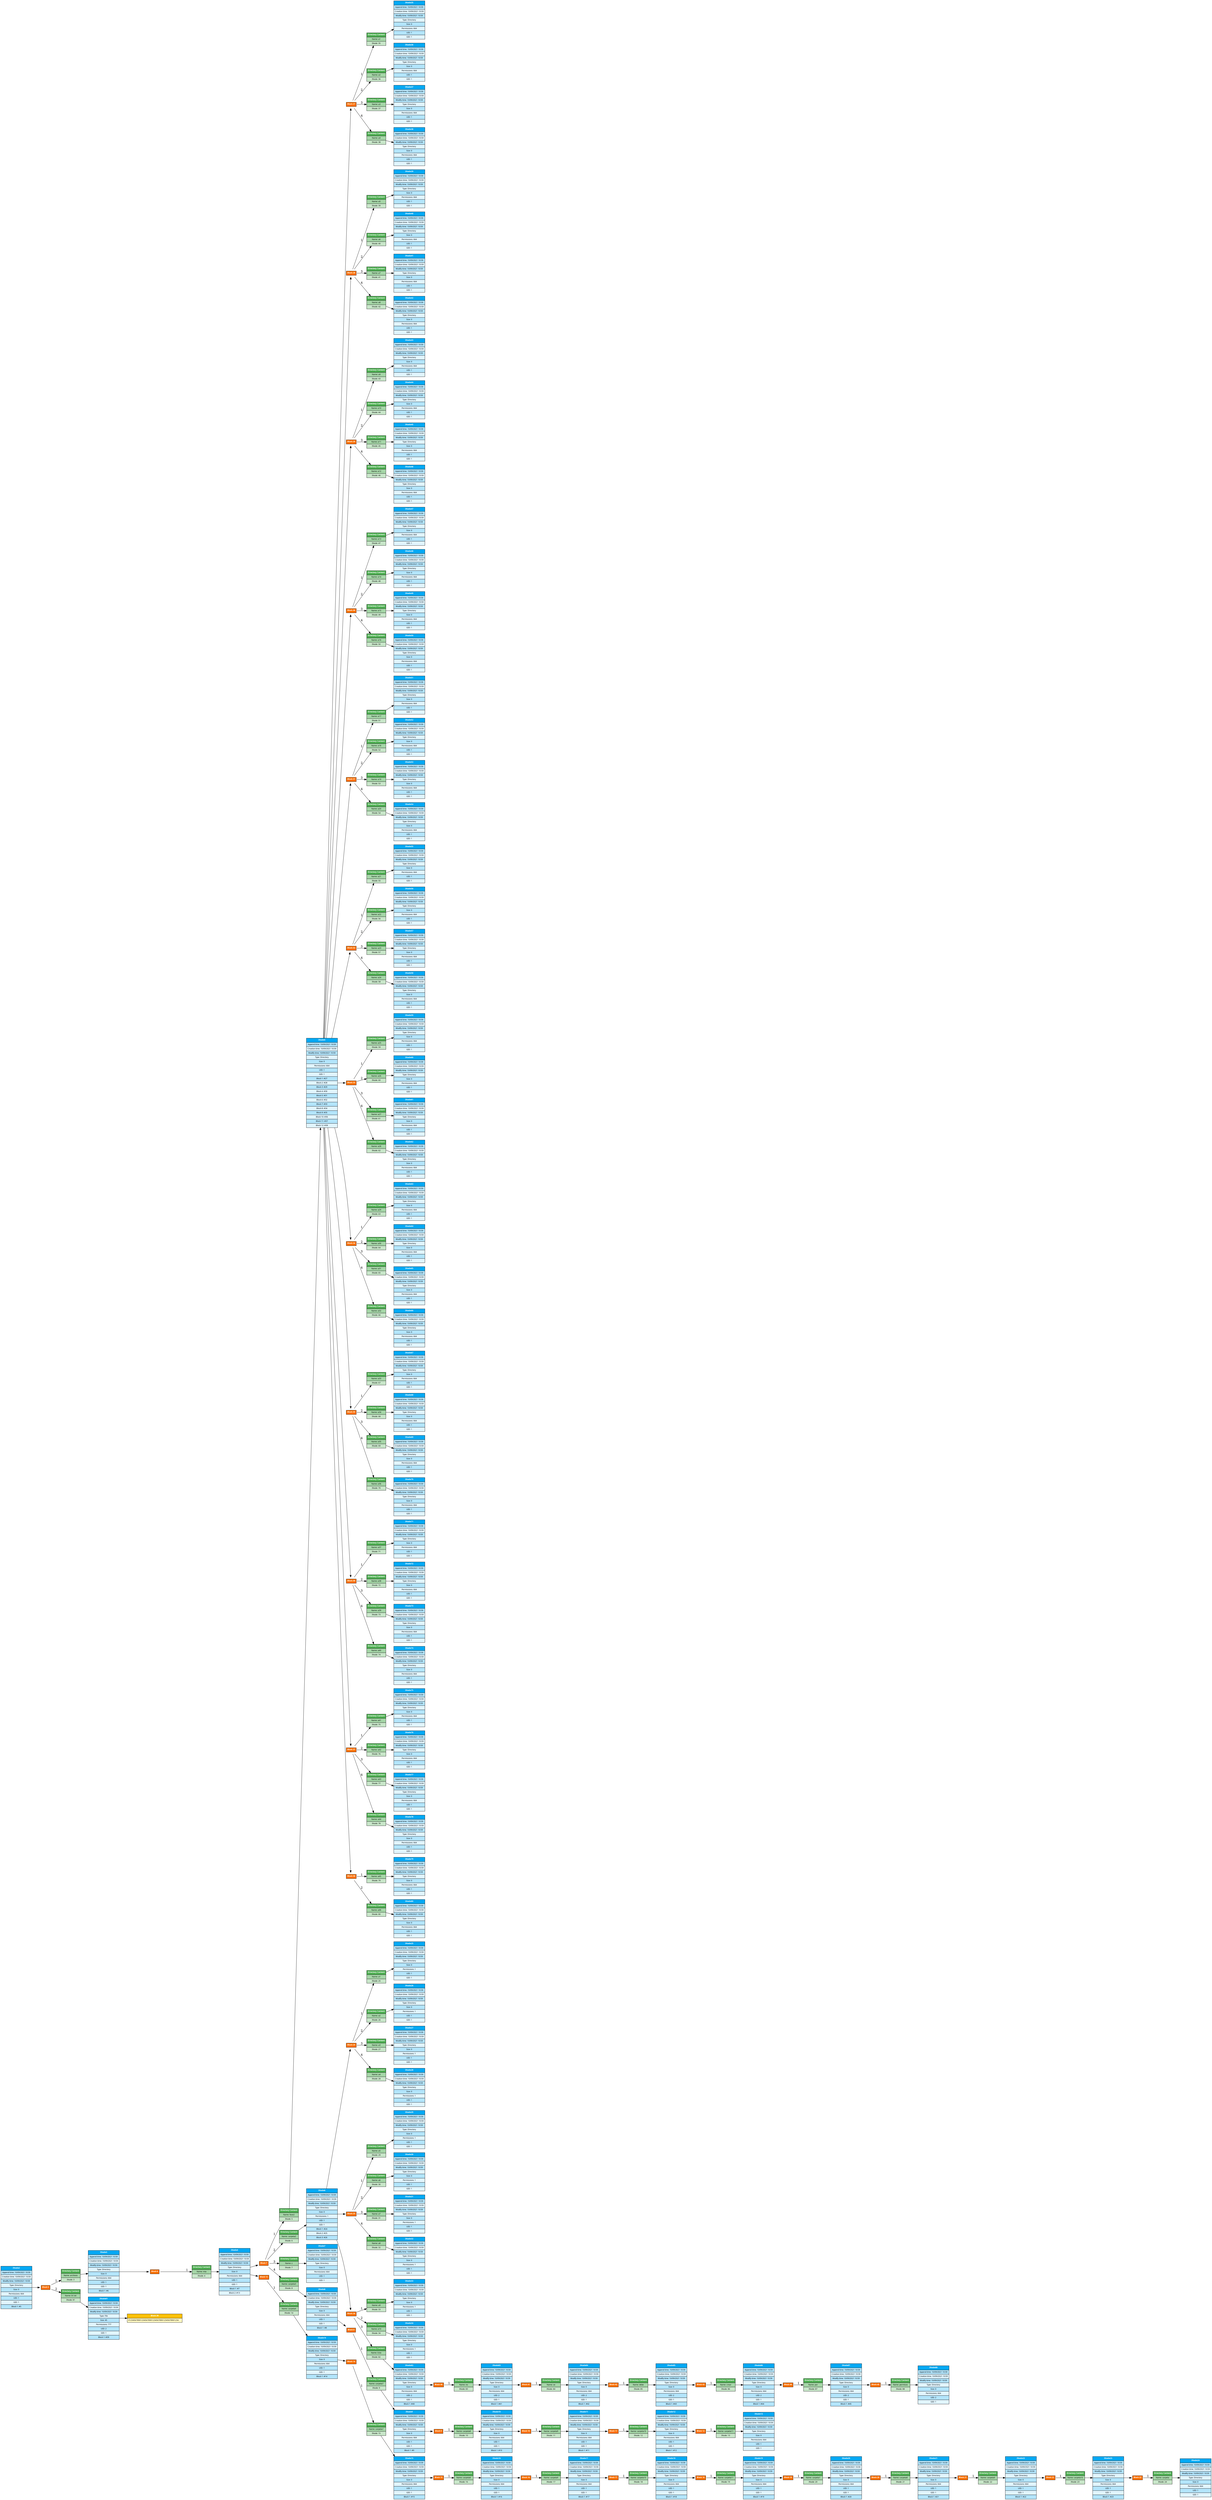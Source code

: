 digraph G {graph[rankdir=LR, overlap=false, splines=true];node[shape = record, fontsize = 9, fontname = "Verdana"];INode26340818 [shape=none, margin=0, label=<<table border="0" cellborder="1" cellspacing="0" cellpadding="4"><tr><td bgcolor="#03A9F4"><font color="white"><b>INode2</b></font></td></tr><tr><td bgcolor="#b3e5fc">Append time: 10/09/2021 10:59</td></tr><tr><td bgcolor="#e1f5fe">Creation time: 10/09/2021 10:59</td></tr><tr><td bgcolor="#b3e5fc">Modify time: 10/09/2021 10:59</td></tr><tr><td bgcolor="#e1f5fe">Type: Directory</td></tr><tr><td bgcolor="#b3e5fc">Size: 0</td></tr><tr><td bgcolor="#e1f5fe">Permissions: 664</td></tr><tr><td bgcolor="#b3e5fc">UID: 1</td></tr><tr><td bgcolor="#e1f5fe">GID: 1</td></tr><tr><td bgcolor="#b3e5fc">Block 1: #5</td></tr></table>>];INode26340818_bloque_0 [shape=none, margin=0, label=<<table border="0" cellborder="1" cellspacing="0" cellpadding="4"><tr><td bgcolor="#ff6f00"><font color="white"><b>Block 5</b></font></td></tr></table>>];INode26340818 -> INode26340818_bloque_0;INode26340818_bloque_0_content_0 [shape=none, margin=0, label=<<table border="0" cellborder="1" cellspacing="0" cellpadding="4"><tr><td bgcolor="#4caf50"><font color="white"><b>Directory Content</b></font></td></tr><tr><td bgcolor="#a5d6a7">Name: archivos</td></tr><tr><td bgcolor="#c8e6c9">INode: 3</td></tr></table>>];INode26340818_bloque_0 -> INode26340818_bloque_0_content_0 [label="1"];INode26340818_bloque_0_content_0 -> INode26340950;INode26340818_bloque_0_content_1 [shape=none, margin=0, label=<<table border="0" cellborder="1" cellspacing="0" cellpadding="4"><tr><td bgcolor="#4caf50"><font color="white"><b>Directory Content</b></font></td></tr><tr><td bgcolor="#a5d6a7">Name: b1.txt</td></tr><tr><td bgcolor="#c8e6c9">INode: 81</td></tr></table>>];INode26340818_bloque_0 -> INode26340818_bloque_0_content_1 [label="2"];INode26340818_bloque_0_content_1 -> INode26351246;INode26340950 [shape=none, margin=0, label=<<table border="0" cellborder="1" cellspacing="0" cellpadding="4"><tr><td bgcolor="#03A9F4"><font color="white"><b>INode3</b></font></td></tr><tr><td bgcolor="#b3e5fc">Append time: 10/09/2021 10:59</td></tr><tr><td bgcolor="#e1f5fe">Creation time: 10/09/2021 10:59</td></tr><tr><td bgcolor="#b3e5fc">Modify time: 10/09/2021 10:59</td></tr><tr><td bgcolor="#e1f5fe">Type: Directory</td></tr><tr><td bgcolor="#b3e5fc">Size: 0</td></tr><tr><td bgcolor="#e1f5fe">Permissions: 664</td></tr><tr><td bgcolor="#b3e5fc">UID: 1</td></tr><tr><td bgcolor="#e1f5fe">GID: 1</td></tr><tr><td bgcolor="#b3e5fc">Block 1: #6</td></tr></table>>];INode26340950_bloque_0 [shape=none, margin=0, label=<<table border="0" cellborder="1" cellspacing="0" cellpadding="4"><tr><td bgcolor="#ff6f00"><font color="white"><b>Block 6</b></font></td></tr></table>>];INode26340950 -> INode26340950_bloque_0;INode26340950_bloque_0_content_0 [shape=none, margin=0, label=<<table border="0" cellborder="1" cellspacing="0" cellpadding="4"><tr><td bgcolor="#4caf50"><font color="white"><b>Directory Content</b></font></td></tr><tr><td bgcolor="#a5d6a7">Name: mia</td></tr><tr><td bgcolor="#c8e6c9">INode: 4</td></tr></table>>];INode26340950_bloque_0 -> INode26340950_bloque_0_content_0 [label="1"];INode26340950_bloque_0_content_0 -> INode26341082;INode26351246 [shape=none, margin=0, label=<<table border="0" cellborder="1" cellspacing="0" cellpadding="4"><tr><td bgcolor="#03A9F4"><font color="white"><b>INode81</b></font></td></tr><tr><td bgcolor="#b3e5fc">Append time: 10/09/2021 10:59</td></tr><tr><td bgcolor="#e1f5fe">Creation time: 10/09/2021 10:59</td></tr><tr><td bgcolor="#b3e5fc">Modify time: 10/09/2021 10:59</td></tr><tr><td bgcolor="#e1f5fe">Type: File</td></tr><tr><td bgcolor="#b3e5fc">Size: 45</td></tr><tr><td bgcolor="#e1f5fe">Permissions: 777</td></tr><tr><td bgcolor="#b3e5fc">UID: 2</td></tr><tr><td bgcolor="#e1f5fe">GID: 1</td></tr><tr><td bgcolor="#b3e5fc">Block 1: #39</td></tr></table>>];INode26351246_bloque_0 [shape=none, margin=0, label=<<table border="0" cellborder="1" cellspacing="0" cellpadding="4"><tr><td bgcolor="#FFC107"><font color="white"><b>Block 39</b></font></td></tr><tr><td bgcolor="#FFF9C4">012345678901234567890123456789012345678901234     </td></tr></table>>];INode26351246 -> INode26351246_bloque_0;INode26341082 [shape=none, margin=0, label=<<table border="0" cellborder="1" cellspacing="0" cellpadding="4"><tr><td bgcolor="#03A9F4"><font color="white"><b>INode4</b></font></td></tr><tr><td bgcolor="#b3e5fc">Append time: 10/09/2021 10:59</td></tr><tr><td bgcolor="#e1f5fe">Creation time: 10/09/2021 10:59</td></tr><tr><td bgcolor="#b3e5fc">Modify time: 10/09/2021 10:59</td></tr><tr><td bgcolor="#e1f5fe">Type: Directory</td></tr><tr><td bgcolor="#b3e5fc">Size: 0</td></tr><tr><td bgcolor="#e1f5fe">Permissions: 664</td></tr><tr><td bgcolor="#b3e5fc">UID: 1</td></tr><tr><td bgcolor="#e1f5fe">GID: 1</td></tr><tr><td bgcolor="#b3e5fc">Block 1: #7</td></tr><tr><td bgcolor="#e1f5fe">Block 2: #13</td></tr></table>>];INode26341082_bloque_0 [shape=none, margin=0, label=<<table border="0" cellborder="1" cellspacing="0" cellpadding="4"><tr><td bgcolor="#ff6f00"><font color="white"><b>Block 7</b></font></td></tr></table>>];INode26341082 -> INode26341082_bloque_0;INode26341082_bloque_0_content_0 [shape=none, margin=0, label=<<table border="0" cellborder="1" cellspacing="0" cellpadding="4"><tr><td bgcolor="#4caf50"><font color="white"><b>Directory Content</b></font></td></tr><tr><td bgcolor="#a5d6a7">Name: fase2</td></tr><tr><td bgcolor="#c8e6c9">INode: 5</td></tr></table>>];INode26341082_bloque_0 -> INode26341082_bloque_0_content_0 [label="1"];INode26341082_bloque_0_content_0 -> INode26341214;INode26341082_bloque_0_content_1 [shape=none, margin=0, label=<<table border="0" cellborder="1" cellspacing="0" cellpadding="4"><tr><td bgcolor="#4caf50"><font color="white"><b>Directory Content</b></font></td></tr><tr><td bgcolor="#a5d6a7">Name: carpeta2</td></tr><tr><td bgcolor="#c8e6c9">INode: 6</td></tr></table>>];INode26341082_bloque_0 -> INode26341082_bloque_0_content_1 [label="2"];INode26341082_bloque_0_content_1 -> INode26341346;INode26341082_bloque_0_content_2 [shape=none, margin=0, label=<<table border="0" cellborder="1" cellspacing="0" cellpadding="4"><tr><td bgcolor="#4caf50"><font color="white"><b>Directory Content</b></font></td></tr><tr><td bgcolor="#a5d6a7">Name: z</td></tr><tr><td bgcolor="#c8e6c9">INode: 7</td></tr></table>>];INode26341082_bloque_0 -> INode26341082_bloque_0_content_2 [label="3"];INode26341082_bloque_0_content_2 -> INode26341478;INode26341082_bloque_0_content_3 [shape=none, margin=0, label=<<table border="0" cellborder="1" cellspacing="0" cellpadding="4"><tr><td bgcolor="#4caf50"><font color="white"><b>Directory Content</b></font></td></tr><tr><td bgcolor="#a5d6a7">Name: carpeta3</td></tr><tr><td bgcolor="#c8e6c9">INode: 8</td></tr></table>>];INode26341082_bloque_0 -> INode26341082_bloque_0_content_3 [label="4"];INode26341082_bloque_0_content_3 -> INode26341610;INode26341082_bloque_1 [shape=none, margin=0, label=<<table border="0" cellborder="1" cellspacing="0" cellpadding="4"><tr><td bgcolor="#ff6f00"><font color="white"><b>Block 13</b></font></td></tr></table>>];INode26341082 -> INode26341082_bloque_1;INode26341082_bloque_1_content_0 [shape=none, margin=0, label=<<table border="0" cellborder="1" cellspacing="0" cellpadding="4"><tr><td bgcolor="#4caf50"><font color="white"><b>Directory Content</b></font></td></tr><tr><td bgcolor="#a5d6a7">Name: carpeta4</td></tr><tr><td bgcolor="#c8e6c9">INode: 14</td></tr></table>>];INode26341082_bloque_1 -> INode26341082_bloque_1_content_0 [label="1"];INode26341082_bloque_1_content_0 -> INode26342402;INode26341214 [shape=none, margin=0, label=<<table border="0" cellborder="1" cellspacing="0" cellpadding="4"><tr><td bgcolor="#03A9F4"><font color="white"><b>INode5</b></font></td></tr><tr><td bgcolor="#b3e5fc">Append time: 10/09/2021 10:59</td></tr><tr><td bgcolor="#e1f5fe">Creation time: 10/09/2021 10:59</td></tr><tr><td bgcolor="#b3e5fc">Modify time: 10/09/2021 10:59</td></tr><tr><td bgcolor="#e1f5fe">Type: Directory</td></tr><tr><td bgcolor="#b3e5fc">Size: 0</td></tr><tr><td bgcolor="#e1f5fe">Permissions: 664</td></tr><tr><td bgcolor="#b3e5fc">UID: 1</td></tr><tr><td bgcolor="#e1f5fe">GID: 1</td></tr><tr><td bgcolor="#b3e5fc">Block 1: #27</td></tr><tr><td bgcolor="#e1f5fe">Block 2: #28</td></tr><tr><td bgcolor="#b3e5fc">Block 3: #29</td></tr><tr><td bgcolor="#e1f5fe">Block 4: #30</td></tr><tr><td bgcolor="#b3e5fc">Block 5: #31</td></tr><tr><td bgcolor="#e1f5fe">Block 6: #32</td></tr><tr><td bgcolor="#b3e5fc">Block 7: #33</td></tr><tr><td bgcolor="#e1f5fe">Block 8: #34</td></tr><tr><td bgcolor="#b3e5fc">Block 9: #35</td></tr><tr><td bgcolor="#e1f5fe">Block 10: #36</td></tr><tr><td bgcolor="#b3e5fc">Block 11: #37</td></tr><tr><td bgcolor="#e1f5fe">Block 12: #38</td></tr></table>>];INode26341214_bloque_0 [shape=none, margin=0, label=<<table border="0" cellborder="1" cellspacing="0" cellpadding="4"><tr><td bgcolor="#ff6f00"><font color="white"><b>Block 27</b></font></td></tr></table>>];INode26341214 -> INode26341214_bloque_0;INode26341214_bloque_0_content_0 [shape=none, margin=0, label=<<table border="0" cellborder="1" cellspacing="0" cellpadding="4"><tr><td bgcolor="#4caf50"><font color="white"><b>Directory Content</b></font></td></tr><tr><td bgcolor="#a5d6a7">Name: a1</td></tr><tr><td bgcolor="#c8e6c9">INode: 35</td></tr></table>>];INode26341214_bloque_0 -> INode26341214_bloque_0_content_0 [label="1"];INode26341214_bloque_0_content_0 -> INode26345174;INode26341214_bloque_0_content_1 [shape=none, margin=0, label=<<table border="0" cellborder="1" cellspacing="0" cellpadding="4"><tr><td bgcolor="#4caf50"><font color="white"><b>Directory Content</b></font></td></tr><tr><td bgcolor="#a5d6a7">Name: a2</td></tr><tr><td bgcolor="#c8e6c9">INode: 36</td></tr></table>>];INode26341214_bloque_0 -> INode26341214_bloque_0_content_1 [label="2"];INode26341214_bloque_0_content_1 -> INode26345306;INode26341214_bloque_0_content_2 [shape=none, margin=0, label=<<table border="0" cellborder="1" cellspacing="0" cellpadding="4"><tr><td bgcolor="#4caf50"><font color="white"><b>Directory Content</b></font></td></tr><tr><td bgcolor="#a5d6a7">Name: a3</td></tr><tr><td bgcolor="#c8e6c9">INode: 37</td></tr></table>>];INode26341214_bloque_0 -> INode26341214_bloque_0_content_2 [label="3"];INode26341214_bloque_0_content_2 -> INode26345438;INode26341214_bloque_0_content_3 [shape=none, margin=0, label=<<table border="0" cellborder="1" cellspacing="0" cellpadding="4"><tr><td bgcolor="#4caf50"><font color="white"><b>Directory Content</b></font></td></tr><tr><td bgcolor="#a5d6a7">Name: a4</td></tr><tr><td bgcolor="#c8e6c9">INode: 38</td></tr></table>>];INode26341214_bloque_0 -> INode26341214_bloque_0_content_3 [label="4"];INode26341214_bloque_0_content_3 -> INode26345570;INode26341214_bloque_1 [shape=none, margin=0, label=<<table border="0" cellborder="1" cellspacing="0" cellpadding="4"><tr><td bgcolor="#ff6f00"><font color="white"><b>Block 28</b></font></td></tr></table>>];INode26341214 -> INode26341214_bloque_1;INode26341214_bloque_1_content_0 [shape=none, margin=0, label=<<table border="0" cellborder="1" cellspacing="0" cellpadding="4"><tr><td bgcolor="#4caf50"><font color="white"><b>Directory Content</b></font></td></tr><tr><td bgcolor="#a5d6a7">Name: a5</td></tr><tr><td bgcolor="#c8e6c9">INode: 39</td></tr></table>>];INode26341214_bloque_1 -> INode26341214_bloque_1_content_0 [label="1"];INode26341214_bloque_1_content_0 -> INode26345702;INode26341214_bloque_1_content_1 [shape=none, margin=0, label=<<table border="0" cellborder="1" cellspacing="0" cellpadding="4"><tr><td bgcolor="#4caf50"><font color="white"><b>Directory Content</b></font></td></tr><tr><td bgcolor="#a5d6a7">Name: a6</td></tr><tr><td bgcolor="#c8e6c9">INode: 40</td></tr></table>>];INode26341214_bloque_1 -> INode26341214_bloque_1_content_1 [label="2"];INode26341214_bloque_1_content_1 -> INode26345834;INode26341214_bloque_1_content_2 [shape=none, margin=0, label=<<table border="0" cellborder="1" cellspacing="0" cellpadding="4"><tr><td bgcolor="#4caf50"><font color="white"><b>Directory Content</b></font></td></tr><tr><td bgcolor="#a5d6a7">Name: a7</td></tr><tr><td bgcolor="#c8e6c9">INode: 41</td></tr></table>>];INode26341214_bloque_1 -> INode26341214_bloque_1_content_2 [label="3"];INode26341214_bloque_1_content_2 -> INode26345966;INode26341214_bloque_1_content_3 [shape=none, margin=0, label=<<table border="0" cellborder="1" cellspacing="0" cellpadding="4"><tr><td bgcolor="#4caf50"><font color="white"><b>Directory Content</b></font></td></tr><tr><td bgcolor="#a5d6a7">Name: a8</td></tr><tr><td bgcolor="#c8e6c9">INode: 42</td></tr></table>>];INode26341214_bloque_1 -> INode26341214_bloque_1_content_3 [label="4"];INode26341214_bloque_1_content_3 -> INode26346098;INode26341214_bloque_2 [shape=none, margin=0, label=<<table border="0" cellborder="1" cellspacing="0" cellpadding="4"><tr><td bgcolor="#ff6f00"><font color="white"><b>Block 29</b></font></td></tr></table>>];INode26341214 -> INode26341214_bloque_2;INode26341214_bloque_2_content_0 [shape=none, margin=0, label=<<table border="0" cellborder="1" cellspacing="0" cellpadding="4"><tr><td bgcolor="#4caf50"><font color="white"><b>Directory Content</b></font></td></tr><tr><td bgcolor="#a5d6a7">Name: a9</td></tr><tr><td bgcolor="#c8e6c9">INode: 43</td></tr></table>>];INode26341214_bloque_2 -> INode26341214_bloque_2_content_0 [label="1"];INode26341214_bloque_2_content_0 -> INode26346230;INode26341214_bloque_2_content_1 [shape=none, margin=0, label=<<table border="0" cellborder="1" cellspacing="0" cellpadding="4"><tr><td bgcolor="#4caf50"><font color="white"><b>Directory Content</b></font></td></tr><tr><td bgcolor="#a5d6a7">Name: a10</td></tr><tr><td bgcolor="#c8e6c9">INode: 44</td></tr></table>>];INode26341214_bloque_2 -> INode26341214_bloque_2_content_1 [label="2"];INode26341214_bloque_2_content_1 -> INode26346362;INode26341214_bloque_2_content_2 [shape=none, margin=0, label=<<table border="0" cellborder="1" cellspacing="0" cellpadding="4"><tr><td bgcolor="#4caf50"><font color="white"><b>Directory Content</b></font></td></tr><tr><td bgcolor="#a5d6a7">Name: a11</td></tr><tr><td bgcolor="#c8e6c9">INode: 45</td></tr></table>>];INode26341214_bloque_2 -> INode26341214_bloque_2_content_2 [label="3"];INode26341214_bloque_2_content_2 -> INode26346494;INode26341214_bloque_2_content_3 [shape=none, margin=0, label=<<table border="0" cellborder="1" cellspacing="0" cellpadding="4"><tr><td bgcolor="#4caf50"><font color="white"><b>Directory Content</b></font></td></tr><tr><td bgcolor="#a5d6a7">Name: a12</td></tr><tr><td bgcolor="#c8e6c9">INode: 46</td></tr></table>>];INode26341214_bloque_2 -> INode26341214_bloque_2_content_3 [label="4"];INode26341214_bloque_2_content_3 -> INode26346626;INode26341214_bloque_3 [shape=none, margin=0, label=<<table border="0" cellborder="1" cellspacing="0" cellpadding="4"><tr><td bgcolor="#ff6f00"><font color="white"><b>Block 30</b></font></td></tr></table>>];INode26341214 -> INode26341214_bloque_3;INode26341214_bloque_3_content_0 [shape=none, margin=0, label=<<table border="0" cellborder="1" cellspacing="0" cellpadding="4"><tr><td bgcolor="#4caf50"><font color="white"><b>Directory Content</b></font></td></tr><tr><td bgcolor="#a5d6a7">Name: a13</td></tr><tr><td bgcolor="#c8e6c9">INode: 47</td></tr></table>>];INode26341214_bloque_3 -> INode26341214_bloque_3_content_0 [label="1"];INode26341214_bloque_3_content_0 -> INode26346758;INode26341214_bloque_3_content_1 [shape=none, margin=0, label=<<table border="0" cellborder="1" cellspacing="0" cellpadding="4"><tr><td bgcolor="#4caf50"><font color="white"><b>Directory Content</b></font></td></tr><tr><td bgcolor="#a5d6a7">Name: a14</td></tr><tr><td bgcolor="#c8e6c9">INode: 48</td></tr></table>>];INode26341214_bloque_3 -> INode26341214_bloque_3_content_1 [label="2"];INode26341214_bloque_3_content_1 -> INode26346890;INode26341214_bloque_3_content_2 [shape=none, margin=0, label=<<table border="0" cellborder="1" cellspacing="0" cellpadding="4"><tr><td bgcolor="#4caf50"><font color="white"><b>Directory Content</b></font></td></tr><tr><td bgcolor="#a5d6a7">Name: a15</td></tr><tr><td bgcolor="#c8e6c9">INode: 49</td></tr></table>>];INode26341214_bloque_3 -> INode26341214_bloque_3_content_2 [label="3"];INode26341214_bloque_3_content_2 -> INode26347022;INode26341214_bloque_3_content_3 [shape=none, margin=0, label=<<table border="0" cellborder="1" cellspacing="0" cellpadding="4"><tr><td bgcolor="#4caf50"><font color="white"><b>Directory Content</b></font></td></tr><tr><td bgcolor="#a5d6a7">Name: a16</td></tr><tr><td bgcolor="#c8e6c9">INode: 50</td></tr></table>>];INode26341214_bloque_3 -> INode26341214_bloque_3_content_3 [label="4"];INode26341214_bloque_3_content_3 -> INode26347154;INode26341214_bloque_4 [shape=none, margin=0, label=<<table border="0" cellborder="1" cellspacing="0" cellpadding="4"><tr><td bgcolor="#ff6f00"><font color="white"><b>Block 31</b></font></td></tr></table>>];INode26341214 -> INode26341214_bloque_4;INode26341214_bloque_4_content_0 [shape=none, margin=0, label=<<table border="0" cellborder="1" cellspacing="0" cellpadding="4"><tr><td bgcolor="#4caf50"><font color="white"><b>Directory Content</b></font></td></tr><tr><td bgcolor="#a5d6a7">Name: a17</td></tr><tr><td bgcolor="#c8e6c9">INode: 51</td></tr></table>>];INode26341214_bloque_4 -> INode26341214_bloque_4_content_0 [label="1"];INode26341214_bloque_4_content_0 -> INode26347286;INode26341214_bloque_4_content_1 [shape=none, margin=0, label=<<table border="0" cellborder="1" cellspacing="0" cellpadding="4"><tr><td bgcolor="#4caf50"><font color="white"><b>Directory Content</b></font></td></tr><tr><td bgcolor="#a5d6a7">Name: a18</td></tr><tr><td bgcolor="#c8e6c9">INode: 52</td></tr></table>>];INode26341214_bloque_4 -> INode26341214_bloque_4_content_1 [label="2"];INode26341214_bloque_4_content_1 -> INode26347418;INode26341214_bloque_4_content_2 [shape=none, margin=0, label=<<table border="0" cellborder="1" cellspacing="0" cellpadding="4"><tr><td bgcolor="#4caf50"><font color="white"><b>Directory Content</b></font></td></tr><tr><td bgcolor="#a5d6a7">Name: a19</td></tr><tr><td bgcolor="#c8e6c9">INode: 53</td></tr></table>>];INode26341214_bloque_4 -> INode26341214_bloque_4_content_2 [label="3"];INode26341214_bloque_4_content_2 -> INode26347550;INode26341214_bloque_4_content_3 [shape=none, margin=0, label=<<table border="0" cellborder="1" cellspacing="0" cellpadding="4"><tr><td bgcolor="#4caf50"><font color="white"><b>Directory Content</b></font></td></tr><tr><td bgcolor="#a5d6a7">Name: a20</td></tr><tr><td bgcolor="#c8e6c9">INode: 54</td></tr></table>>];INode26341214_bloque_4 -> INode26341214_bloque_4_content_3 [label="4"];INode26341214_bloque_4_content_3 -> INode26347682;INode26341214_bloque_5 [shape=none, margin=0, label=<<table border="0" cellborder="1" cellspacing="0" cellpadding="4"><tr><td bgcolor="#ff6f00"><font color="white"><b>Block 32</b></font></td></tr></table>>];INode26341214 -> INode26341214_bloque_5;INode26341214_bloque_5_content_0 [shape=none, margin=0, label=<<table border="0" cellborder="1" cellspacing="0" cellpadding="4"><tr><td bgcolor="#4caf50"><font color="white"><b>Directory Content</b></font></td></tr><tr><td bgcolor="#a5d6a7">Name: a21</td></tr><tr><td bgcolor="#c8e6c9">INode: 55</td></tr></table>>];INode26341214_bloque_5 -> INode26341214_bloque_5_content_0 [label="1"];INode26341214_bloque_5_content_0 -> INode26347814;INode26341214_bloque_5_content_1 [shape=none, margin=0, label=<<table border="0" cellborder="1" cellspacing="0" cellpadding="4"><tr><td bgcolor="#4caf50"><font color="white"><b>Directory Content</b></font></td></tr><tr><td bgcolor="#a5d6a7">Name: a22</td></tr><tr><td bgcolor="#c8e6c9">INode: 56</td></tr></table>>];INode26341214_bloque_5 -> INode26341214_bloque_5_content_1 [label="2"];INode26341214_bloque_5_content_1 -> INode26347946;INode26341214_bloque_5_content_2 [shape=none, margin=0, label=<<table border="0" cellborder="1" cellspacing="0" cellpadding="4"><tr><td bgcolor="#4caf50"><font color="white"><b>Directory Content</b></font></td></tr><tr><td bgcolor="#a5d6a7">Name: a23</td></tr><tr><td bgcolor="#c8e6c9">INode: 57</td></tr></table>>];INode26341214_bloque_5 -> INode26341214_bloque_5_content_2 [label="3"];INode26341214_bloque_5_content_2 -> INode26348078;INode26341214_bloque_5_content_3 [shape=none, margin=0, label=<<table border="0" cellborder="1" cellspacing="0" cellpadding="4"><tr><td bgcolor="#4caf50"><font color="white"><b>Directory Content</b></font></td></tr><tr><td bgcolor="#a5d6a7">Name: a24</td></tr><tr><td bgcolor="#c8e6c9">INode: 58</td></tr></table>>];INode26341214_bloque_5 -> INode26341214_bloque_5_content_3 [label="4"];INode26341214_bloque_5_content_3 -> INode26348210;INode26341214_bloque_6 [shape=none, margin=0, label=<<table border="0" cellborder="1" cellspacing="0" cellpadding="4"><tr><td bgcolor="#ff6f00"><font color="white"><b>Block 33</b></font></td></tr></table>>];INode26341214 -> INode26341214_bloque_6;INode26341214_bloque_6_content_0 [shape=none, margin=0, label=<<table border="0" cellborder="1" cellspacing="0" cellpadding="4"><tr><td bgcolor="#4caf50"><font color="white"><b>Directory Content</b></font></td></tr><tr><td bgcolor="#a5d6a7">Name: a25</td></tr><tr><td bgcolor="#c8e6c9">INode: 59</td></tr></table>>];INode26341214_bloque_6 -> INode26341214_bloque_6_content_0 [label="1"];INode26341214_bloque_6_content_0 -> INode26348342;INode26341214_bloque_6_content_1 [shape=none, margin=0, label=<<table border="0" cellborder="1" cellspacing="0" cellpadding="4"><tr><td bgcolor="#4caf50"><font color="white"><b>Directory Content</b></font></td></tr><tr><td bgcolor="#a5d6a7">Name: a26</td></tr><tr><td bgcolor="#c8e6c9">INode: 60</td></tr></table>>];INode26341214_bloque_6 -> INode26341214_bloque_6_content_1 [label="2"];INode26341214_bloque_6_content_1 -> INode26348474;INode26341214_bloque_6_content_2 [shape=none, margin=0, label=<<table border="0" cellborder="1" cellspacing="0" cellpadding="4"><tr><td bgcolor="#4caf50"><font color="white"><b>Directory Content</b></font></td></tr><tr><td bgcolor="#a5d6a7">Name: a27</td></tr><tr><td bgcolor="#c8e6c9">INode: 61</td></tr></table>>];INode26341214_bloque_6 -> INode26341214_bloque_6_content_2 [label="3"];INode26341214_bloque_6_content_2 -> INode26348606;INode26341214_bloque_6_content_3 [shape=none, margin=0, label=<<table border="0" cellborder="1" cellspacing="0" cellpadding="4"><tr><td bgcolor="#4caf50"><font color="white"><b>Directory Content</b></font></td></tr><tr><td bgcolor="#a5d6a7">Name: a28</td></tr><tr><td bgcolor="#c8e6c9">INode: 62</td></tr></table>>];INode26341214_bloque_6 -> INode26341214_bloque_6_content_3 [label="4"];INode26341214_bloque_6_content_3 -> INode26348738;INode26341214_bloque_7 [shape=none, margin=0, label=<<table border="0" cellborder="1" cellspacing="0" cellpadding="4"><tr><td bgcolor="#ff6f00"><font color="white"><b>Block 34</b></font></td></tr></table>>];INode26341214 -> INode26341214_bloque_7;INode26341214_bloque_7_content_0 [shape=none, margin=0, label=<<table border="0" cellborder="1" cellspacing="0" cellpadding="4"><tr><td bgcolor="#4caf50"><font color="white"><b>Directory Content</b></font></td></tr><tr><td bgcolor="#a5d6a7">Name: a29</td></tr><tr><td bgcolor="#c8e6c9">INode: 63</td></tr></table>>];INode26341214_bloque_7 -> INode26341214_bloque_7_content_0 [label="1"];INode26341214_bloque_7_content_0 -> INode26348870;INode26341214_bloque_7_content_1 [shape=none, margin=0, label=<<table border="0" cellborder="1" cellspacing="0" cellpadding="4"><tr><td bgcolor="#4caf50"><font color="white"><b>Directory Content</b></font></td></tr><tr><td bgcolor="#a5d6a7">Name: a30</td></tr><tr><td bgcolor="#c8e6c9">INode: 64</td></tr></table>>];INode26341214_bloque_7 -> INode26341214_bloque_7_content_1 [label="2"];INode26341214_bloque_7_content_1 -> INode26349002;INode26341214_bloque_7_content_2 [shape=none, margin=0, label=<<table border="0" cellborder="1" cellspacing="0" cellpadding="4"><tr><td bgcolor="#4caf50"><font color="white"><b>Directory Content</b></font></td></tr><tr><td bgcolor="#a5d6a7">Name: a31</td></tr><tr><td bgcolor="#c8e6c9">INode: 65</td></tr></table>>];INode26341214_bloque_7 -> INode26341214_bloque_7_content_2 [label="3"];INode26341214_bloque_7_content_2 -> INode26349134;INode26341214_bloque_7_content_3 [shape=none, margin=0, label=<<table border="0" cellborder="1" cellspacing="0" cellpadding="4"><tr><td bgcolor="#4caf50"><font color="white"><b>Directory Content</b></font></td></tr><tr><td bgcolor="#a5d6a7">Name: a32</td></tr><tr><td bgcolor="#c8e6c9">INode: 66</td></tr></table>>];INode26341214_bloque_7 -> INode26341214_bloque_7_content_3 [label="4"];INode26341214_bloque_7_content_3 -> INode26349266;INode26341214_bloque_8 [shape=none, margin=0, label=<<table border="0" cellborder="1" cellspacing="0" cellpadding="4"><tr><td bgcolor="#ff6f00"><font color="white"><b>Block 35</b></font></td></tr></table>>];INode26341214 -> INode26341214_bloque_8;INode26341214_bloque_8_content_0 [shape=none, margin=0, label=<<table border="0" cellborder="1" cellspacing="0" cellpadding="4"><tr><td bgcolor="#4caf50"><font color="white"><b>Directory Content</b></font></td></tr><tr><td bgcolor="#a5d6a7">Name: a33</td></tr><tr><td bgcolor="#c8e6c9">INode: 67</td></tr></table>>];INode26341214_bloque_8 -> INode26341214_bloque_8_content_0 [label="1"];INode26341214_bloque_8_content_0 -> INode26349398;INode26341214_bloque_8_content_1 [shape=none, margin=0, label=<<table border="0" cellborder="1" cellspacing="0" cellpadding="4"><tr><td bgcolor="#4caf50"><font color="white"><b>Directory Content</b></font></td></tr><tr><td bgcolor="#a5d6a7">Name: a34</td></tr><tr><td bgcolor="#c8e6c9">INode: 68</td></tr></table>>];INode26341214_bloque_8 -> INode26341214_bloque_8_content_1 [label="2"];INode26341214_bloque_8_content_1 -> INode26349530;INode26341214_bloque_8_content_2 [shape=none, margin=0, label=<<table border="0" cellborder="1" cellspacing="0" cellpadding="4"><tr><td bgcolor="#4caf50"><font color="white"><b>Directory Content</b></font></td></tr><tr><td bgcolor="#a5d6a7">Name: a35</td></tr><tr><td bgcolor="#c8e6c9">INode: 69</td></tr></table>>];INode26341214_bloque_8 -> INode26341214_bloque_8_content_2 [label="3"];INode26341214_bloque_8_content_2 -> INode26349662;INode26341214_bloque_8_content_3 [shape=none, margin=0, label=<<table border="0" cellborder="1" cellspacing="0" cellpadding="4"><tr><td bgcolor="#4caf50"><font color="white"><b>Directory Content</b></font></td></tr><tr><td bgcolor="#a5d6a7">Name: a36</td></tr><tr><td bgcolor="#c8e6c9">INode: 70</td></tr></table>>];INode26341214_bloque_8 -> INode26341214_bloque_8_content_3 [label="4"];INode26341214_bloque_8_content_3 -> INode26349794;INode26341214_bloque_9 [shape=none, margin=0, label=<<table border="0" cellborder="1" cellspacing="0" cellpadding="4"><tr><td bgcolor="#ff6f00"><font color="white"><b>Block 36</b></font></td></tr></table>>];INode26341214 -> INode26341214_bloque_9;INode26341214_bloque_9_content_0 [shape=none, margin=0, label=<<table border="0" cellborder="1" cellspacing="0" cellpadding="4"><tr><td bgcolor="#4caf50"><font color="white"><b>Directory Content</b></font></td></tr><tr><td bgcolor="#a5d6a7">Name: a37</td></tr><tr><td bgcolor="#c8e6c9">INode: 71</td></tr></table>>];INode26341214_bloque_9 -> INode26341214_bloque_9_content_0 [label="1"];INode26341214_bloque_9_content_0 -> INode26349926;INode26341214_bloque_9_content_1 [shape=none, margin=0, label=<<table border="0" cellborder="1" cellspacing="0" cellpadding="4"><tr><td bgcolor="#4caf50"><font color="white"><b>Directory Content</b></font></td></tr><tr><td bgcolor="#a5d6a7">Name: a38</td></tr><tr><td bgcolor="#c8e6c9">INode: 72</td></tr></table>>];INode26341214_bloque_9 -> INode26341214_bloque_9_content_1 [label="2"];INode26341214_bloque_9_content_1 -> INode26350058;INode26341214_bloque_9_content_2 [shape=none, margin=0, label=<<table border="0" cellborder="1" cellspacing="0" cellpadding="4"><tr><td bgcolor="#4caf50"><font color="white"><b>Directory Content</b></font></td></tr><tr><td bgcolor="#a5d6a7">Name: a39</td></tr><tr><td bgcolor="#c8e6c9">INode: 73</td></tr></table>>];INode26341214_bloque_9 -> INode26341214_bloque_9_content_2 [label="3"];INode26341214_bloque_9_content_2 -> INode26350190;INode26341214_bloque_9_content_3 [shape=none, margin=0, label=<<table border="0" cellborder="1" cellspacing="0" cellpadding="4"><tr><td bgcolor="#4caf50"><font color="white"><b>Directory Content</b></font></td></tr><tr><td bgcolor="#a5d6a7">Name: a40</td></tr><tr><td bgcolor="#c8e6c9">INode: 74</td></tr></table>>];INode26341214_bloque_9 -> INode26341214_bloque_9_content_3 [label="4"];INode26341214_bloque_9_content_3 -> INode26350322;INode26341214_bloque_10 [shape=none, margin=0, label=<<table border="0" cellborder="1" cellspacing="0" cellpadding="4"><tr><td bgcolor="#ff6f00"><font color="white"><b>Block 37</b></font></td></tr></table>>];INode26341214 -> INode26341214_bloque_10;INode26341214_bloque_10_content_0 [shape=none, margin=0, label=<<table border="0" cellborder="1" cellspacing="0" cellpadding="4"><tr><td bgcolor="#4caf50"><font color="white"><b>Directory Content</b></font></td></tr><tr><td bgcolor="#a5d6a7">Name: a41</td></tr><tr><td bgcolor="#c8e6c9">INode: 75</td></tr></table>>];INode26341214_bloque_10 -> INode26341214_bloque_10_content_0 [label="1"];INode26341214_bloque_10_content_0 -> INode26350454;INode26341214_bloque_10_content_1 [shape=none, margin=0, label=<<table border="0" cellborder="1" cellspacing="0" cellpadding="4"><tr><td bgcolor="#4caf50"><font color="white"><b>Directory Content</b></font></td></tr><tr><td bgcolor="#a5d6a7">Name: a42</td></tr><tr><td bgcolor="#c8e6c9">INode: 76</td></tr></table>>];INode26341214_bloque_10 -> INode26341214_bloque_10_content_1 [label="2"];INode26341214_bloque_10_content_1 -> INode26350586;INode26341214_bloque_10_content_2 [shape=none, margin=0, label=<<table border="0" cellborder="1" cellspacing="0" cellpadding="4"><tr><td bgcolor="#4caf50"><font color="white"><b>Directory Content</b></font></td></tr><tr><td bgcolor="#a5d6a7">Name: a43</td></tr><tr><td bgcolor="#c8e6c9">INode: 77</td></tr></table>>];INode26341214_bloque_10 -> INode26341214_bloque_10_content_2 [label="3"];INode26341214_bloque_10_content_2 -> INode26350718;INode26341214_bloque_10_content_3 [shape=none, margin=0, label=<<table border="0" cellborder="1" cellspacing="0" cellpadding="4"><tr><td bgcolor="#4caf50"><font color="white"><b>Directory Content</b></font></td></tr><tr><td bgcolor="#a5d6a7">Name: a44</td></tr><tr><td bgcolor="#c8e6c9">INode: 78</td></tr></table>>];INode26341214_bloque_10 -> INode26341214_bloque_10_content_3 [label="4"];INode26341214_bloque_10_content_3 -> INode26350850;INode26341214_bloque_11 [shape=none, margin=0, label=<<table border="0" cellborder="1" cellspacing="0" cellpadding="4"><tr><td bgcolor="#ff6f00"><font color="white"><b>Block 38</b></font></td></tr></table>>];INode26341214 -> INode26341214_bloque_11;INode26341214_bloque_11_content_0 [shape=none, margin=0, label=<<table border="0" cellborder="1" cellspacing="0" cellpadding="4"><tr><td bgcolor="#4caf50"><font color="white"><b>Directory Content</b></font></td></tr><tr><td bgcolor="#a5d6a7">Name: a45</td></tr><tr><td bgcolor="#c8e6c9">INode: 79</td></tr></table>>];INode26341214_bloque_11 -> INode26341214_bloque_11_content_0 [label="1"];INode26341214_bloque_11_content_0 -> INode26350982;INode26341214_bloque_11_content_1 [shape=none, margin=0, label=<<table border="0" cellborder="1" cellspacing="0" cellpadding="4"><tr><td bgcolor="#4caf50"><font color="white"><b>Directory Content</b></font></td></tr><tr><td bgcolor="#a5d6a7">Name: a46</td></tr><tr><td bgcolor="#c8e6c9">INode: 80</td></tr></table>>];INode26341214_bloque_11 -> INode26341214_bloque_11_content_1 [label="2"];INode26341214_bloque_11_content_1 -> INode26351114;INode26341346 [shape=none, margin=0, label=<<table border="0" cellborder="1" cellspacing="0" cellpadding="4"><tr><td bgcolor="#03A9F4"><font color="white"><b>INode6</b></font></td></tr><tr><td bgcolor="#b3e5fc">Append time: 10/09/2021 10:59</td></tr><tr><td bgcolor="#e1f5fe">Creation time: 10/09/2021 10:59</td></tr><tr><td bgcolor="#b3e5fc">Modify time: 10/09/2021 10:59</td></tr><tr><td bgcolor="#e1f5fe">Type: Directory</td></tr><tr><td bgcolor="#b3e5fc">Size: 0</td></tr><tr><td bgcolor="#e1f5fe">Permissions: 1</td></tr><tr><td bgcolor="#b3e5fc">UID: 1</td></tr><tr><td bgcolor="#e1f5fe">GID: 1</td></tr><tr><td bgcolor="#b3e5fc">Block 1: #24</td></tr><tr><td bgcolor="#e1f5fe">Block 2: #25</td></tr><tr><td bgcolor="#b3e5fc">Block 3: #26</td></tr></table>>];INode26341346_bloque_0 [shape=none, margin=0, label=<<table border="0" cellborder="1" cellspacing="0" cellpadding="4"><tr><td bgcolor="#ff6f00"><font color="white"><b>Block 24</b></font></td></tr></table>>];INode26341346 -> INode26341346_bloque_0;INode26341346_bloque_0_content_0 [shape=none, margin=0, label=<<table border="0" cellborder="1" cellspacing="0" cellpadding="4"><tr><td bgcolor="#4caf50"><font color="white"><b>Directory Content</b></font></td></tr><tr><td bgcolor="#a5d6a7">Name: a1</td></tr><tr><td bgcolor="#c8e6c9">INode: 25</td></tr></table>>];INode26341346_bloque_0 -> INode26341346_bloque_0_content_0 [label="1"];INode26341346_bloque_0_content_0 -> INode26343854;INode26341346_bloque_0_content_1 [shape=none, margin=0, label=<<table border="0" cellborder="1" cellspacing="0" cellpadding="4"><tr><td bgcolor="#4caf50"><font color="white"><b>Directory Content</b></font></td></tr><tr><td bgcolor="#a5d6a7">Name: a2</td></tr><tr><td bgcolor="#c8e6c9">INode: 26</td></tr></table>>];INode26341346_bloque_0 -> INode26341346_bloque_0_content_1 [label="2"];INode26341346_bloque_0_content_1 -> INode26343986;INode26341346_bloque_0_content_2 [shape=none, margin=0, label=<<table border="0" cellborder="1" cellspacing="0" cellpadding="4"><tr><td bgcolor="#4caf50"><font color="white"><b>Directory Content</b></font></td></tr><tr><td bgcolor="#a5d6a7">Name: a3</td></tr><tr><td bgcolor="#c8e6c9">INode: 27</td></tr></table>>];INode26341346_bloque_0 -> INode26341346_bloque_0_content_2 [label="3"];INode26341346_bloque_0_content_2 -> INode26344118;INode26341346_bloque_0_content_3 [shape=none, margin=0, label=<<table border="0" cellborder="1" cellspacing="0" cellpadding="4"><tr><td bgcolor="#4caf50"><font color="white"><b>Directory Content</b></font></td></tr><tr><td bgcolor="#a5d6a7">Name: a4</td></tr><tr><td bgcolor="#c8e6c9">INode: 28</td></tr></table>>];INode26341346_bloque_0 -> INode26341346_bloque_0_content_3 [label="4"];INode26341346_bloque_0_content_3 -> INode26344250;INode26341346_bloque_1 [shape=none, margin=0, label=<<table border="0" cellborder="1" cellspacing="0" cellpadding="4"><tr><td bgcolor="#ff6f00"><font color="white"><b>Block 25</b></font></td></tr></table>>];INode26341346 -> INode26341346_bloque_1;INode26341346_bloque_1_content_0 [shape=none, margin=0, label=<<table border="0" cellborder="1" cellspacing="0" cellpadding="4"><tr><td bgcolor="#4caf50"><font color="white"><b>Directory Content</b></font></td></tr><tr><td bgcolor="#a5d6a7">Name: a5</td></tr><tr><td bgcolor="#c8e6c9">INode: 29</td></tr></table>>];INode26341346_bloque_1 -> INode26341346_bloque_1_content_0 [label="1"];INode26341346_bloque_1_content_0 -> INode26344382;INode26341346_bloque_1_content_1 [shape=none, margin=0, label=<<table border="0" cellborder="1" cellspacing="0" cellpadding="4"><tr><td bgcolor="#4caf50"><font color="white"><b>Directory Content</b></font></td></tr><tr><td bgcolor="#a5d6a7">Name: a6</td></tr><tr><td bgcolor="#c8e6c9">INode: 30</td></tr></table>>];INode26341346_bloque_1 -> INode26341346_bloque_1_content_1 [label="2"];INode26341346_bloque_1_content_1 -> INode26344514;INode26341346_bloque_1_content_2 [shape=none, margin=0, label=<<table border="0" cellborder="1" cellspacing="0" cellpadding="4"><tr><td bgcolor="#4caf50"><font color="white"><b>Directory Content</b></font></td></tr><tr><td bgcolor="#a5d6a7">Name: a7</td></tr><tr><td bgcolor="#c8e6c9">INode: 31</td></tr></table>>];INode26341346_bloque_1 -> INode26341346_bloque_1_content_2 [label="3"];INode26341346_bloque_1_content_2 -> INode26344646;INode26341346_bloque_1_content_3 [shape=none, margin=0, label=<<table border="0" cellborder="1" cellspacing="0" cellpadding="4"><tr><td bgcolor="#4caf50"><font color="white"><b>Directory Content</b></font></td></tr><tr><td bgcolor="#a5d6a7">Name: a8</td></tr><tr><td bgcolor="#c8e6c9">INode: 32</td></tr></table>>];INode26341346_bloque_1 -> INode26341346_bloque_1_content_3 [label="4"];INode26341346_bloque_1_content_3 -> INode26344778;INode26341346_bloque_2 [shape=none, margin=0, label=<<table border="0" cellborder="1" cellspacing="0" cellpadding="4"><tr><td bgcolor="#ff6f00"><font color="white"><b>Block 26</b></font></td></tr></table>>];INode26341346 -> INode26341346_bloque_2;INode26341346_bloque_2_content_0 [shape=none, margin=0, label=<<table border="0" cellborder="1" cellspacing="0" cellpadding="4"><tr><td bgcolor="#4caf50"><font color="white"><b>Directory Content</b></font></td></tr><tr><td bgcolor="#a5d6a7">Name: a9</td></tr><tr><td bgcolor="#c8e6c9">INode: 33</td></tr></table>>];INode26341346_bloque_2 -> INode26341346_bloque_2_content_0 [label="1"];INode26341346_bloque_2_content_0 -> INode26344910;INode26341346_bloque_2_content_1 [shape=none, margin=0, label=<<table border="0" cellborder="1" cellspacing="0" cellpadding="4"><tr><td bgcolor="#4caf50"><font color="white"><b>Directory Content</b></font></td></tr><tr><td bgcolor="#a5d6a7">Name: a10</td></tr><tr><td bgcolor="#c8e6c9">INode: 34</td></tr></table>>];INode26341346_bloque_2 -> INode26341346_bloque_2_content_1 [label="2"];INode26341346_bloque_2_content_1 -> INode26345042;INode26341346_bloque_2_content_2 [shape=none, margin=0, label=<<table border="0" cellborder="1" cellspacing="0" cellpadding="4"><tr><td bgcolor="#4caf50"><font color="white"><b>Directory Content</b></font></td></tr><tr><td bgcolor="#a5d6a7">Name: Esta</td></tr><tr><td bgcolor="#c8e6c9">INode: 82</td></tr></table>>];INode26341346_bloque_2 -> INode26341346_bloque_2_content_2 [label="3"];INode26341346_bloque_2_content_2 -> INode26351378;INode26341478 [shape=none, margin=0, label=<<table border="0" cellborder="1" cellspacing="0" cellpadding="4"><tr><td bgcolor="#03A9F4"><font color="white"><b>INode7</b></font></td></tr><tr><td bgcolor="#b3e5fc">Append time: 10/09/2021 10:59</td></tr><tr><td bgcolor="#e1f5fe">Creation time: 10/09/2021 10:59</td></tr><tr><td bgcolor="#b3e5fc">Modify time: 10/09/2021 10:59</td></tr><tr><td bgcolor="#e1f5fe">Type: Directory</td></tr><tr><td bgcolor="#b3e5fc">Size: 0</td></tr><tr><td bgcolor="#e1f5fe">Permissions: 664</td></tr><tr><td bgcolor="#b3e5fc">UID: 1</td></tr><tr><td bgcolor="#e1f5fe">GID: 1</td></tr></table>>];INode26341610 [shape=none, margin=0, label=<<table border="0" cellborder="1" cellspacing="0" cellpadding="4"><tr><td bgcolor="#03A9F4"><font color="white"><b>INode8</b></font></td></tr><tr><td bgcolor="#b3e5fc">Append time: 10/09/2021 10:59</td></tr><tr><td bgcolor="#e1f5fe">Creation time: 10/09/2021 10:59</td></tr><tr><td bgcolor="#b3e5fc">Modify time: 10/09/2021 10:59</td></tr><tr><td bgcolor="#e1f5fe">Type: Directory</td></tr><tr><td bgcolor="#b3e5fc">Size: 0</td></tr><tr><td bgcolor="#e1f5fe">Permissions: 664</td></tr><tr><td bgcolor="#b3e5fc">UID: 1</td></tr><tr><td bgcolor="#e1f5fe">GID: 1</td></tr><tr><td bgcolor="#b3e5fc">Block 1: #8</td></tr></table>>];INode26341610_bloque_0 [shape=none, margin=0, label=<<table border="0" cellborder="1" cellspacing="0" cellpadding="4"><tr><td bgcolor="#ff6f00"><font color="white"><b>Block 8</b></font></td></tr></table>>];INode26341610 -> INode26341610_bloque_0;INode26341610_bloque_0_content_0 [shape=none, margin=0, label=<<table border="0" cellborder="1" cellspacing="0" cellpadding="4"><tr><td bgcolor="#4caf50"><font color="white"><b>Directory Content</b></font></td></tr><tr><td bgcolor="#a5d6a7">Name: carpeta7</td></tr><tr><td bgcolor="#c8e6c9">INode: 9</td></tr></table>>];INode26341610_bloque_0 -> INode26341610_bloque_0_content_0 [label="1"];INode26341610_bloque_0_content_0 -> INode26341742;INode26342402 [shape=none, margin=0, label=<<table border="0" cellborder="1" cellspacing="0" cellpadding="4"><tr><td bgcolor="#03A9F4"><font color="white"><b>INode14</b></font></td></tr><tr><td bgcolor="#b3e5fc">Append time: 10/09/2021 10:59</td></tr><tr><td bgcolor="#e1f5fe">Creation time: 10/09/2021 10:59</td></tr><tr><td bgcolor="#b3e5fc">Modify time: 10/09/2021 10:59</td></tr><tr><td bgcolor="#e1f5fe">Type: Directory</td></tr><tr><td bgcolor="#b3e5fc">Size: 0</td></tr><tr><td bgcolor="#e1f5fe">Permissions: 664</td></tr><tr><td bgcolor="#b3e5fc">UID: 1</td></tr><tr><td bgcolor="#e1f5fe">GID: 1</td></tr><tr><td bgcolor="#b3e5fc">Block 1: #14</td></tr></table>>];INode26342402_bloque_0 [shape=none, margin=0, label=<<table border="0" cellborder="1" cellspacing="0" cellpadding="4"><tr><td bgcolor="#ff6f00"><font color="white"><b>Block 14</b></font></td></tr></table>>];INode26342402 -> INode26342402_bloque_0;INode26342402_bloque_0_content_0 [shape=none, margin=0, label=<<table border="0" cellborder="1" cellspacing="0" cellpadding="4"><tr><td bgcolor="#4caf50"><font color="white"><b>Directory Content</b></font></td></tr><tr><td bgcolor="#a5d6a7">Name: carpeta7</td></tr><tr><td bgcolor="#c8e6c9">INode: 15</td></tr></table>>];INode26342402_bloque_0 -> INode26342402_bloque_0_content_0 [label="1"];INode26342402_bloque_0_content_0 -> INode26342534;INode26345174 [shape=none, margin=0, label=<<table border="0" cellborder="1" cellspacing="0" cellpadding="4"><tr><td bgcolor="#03A9F4"><font color="white"><b>INode35</b></font></td></tr><tr><td bgcolor="#b3e5fc">Append time: 10/09/2021 10:59</td></tr><tr><td bgcolor="#e1f5fe">Creation time: 10/09/2021 10:59</td></tr><tr><td bgcolor="#b3e5fc">Modify time: 10/09/2021 10:59</td></tr><tr><td bgcolor="#e1f5fe">Type: Directory</td></tr><tr><td bgcolor="#b3e5fc">Size: 0</td></tr><tr><td bgcolor="#e1f5fe">Permissions: 664</td></tr><tr><td bgcolor="#b3e5fc">UID: 1</td></tr><tr><td bgcolor="#e1f5fe">GID: 1</td></tr></table>>];INode26345306 [shape=none, margin=0, label=<<table border="0" cellborder="1" cellspacing="0" cellpadding="4"><tr><td bgcolor="#03A9F4"><font color="white"><b>INode36</b></font></td></tr><tr><td bgcolor="#b3e5fc">Append time: 10/09/2021 10:59</td></tr><tr><td bgcolor="#e1f5fe">Creation time: 10/09/2021 10:59</td></tr><tr><td bgcolor="#b3e5fc">Modify time: 10/09/2021 10:59</td></tr><tr><td bgcolor="#e1f5fe">Type: Directory</td></tr><tr><td bgcolor="#b3e5fc">Size: 0</td></tr><tr><td bgcolor="#e1f5fe">Permissions: 664</td></tr><tr><td bgcolor="#b3e5fc">UID: 1</td></tr><tr><td bgcolor="#e1f5fe">GID: 1</td></tr></table>>];INode26345438 [shape=none, margin=0, label=<<table border="0" cellborder="1" cellspacing="0" cellpadding="4"><tr><td bgcolor="#03A9F4"><font color="white"><b>INode37</b></font></td></tr><tr><td bgcolor="#b3e5fc">Append time: 10/09/2021 10:59</td></tr><tr><td bgcolor="#e1f5fe">Creation time: 10/09/2021 10:59</td></tr><tr><td bgcolor="#b3e5fc">Modify time: 10/09/2021 10:59</td></tr><tr><td bgcolor="#e1f5fe">Type: Directory</td></tr><tr><td bgcolor="#b3e5fc">Size: 0</td></tr><tr><td bgcolor="#e1f5fe">Permissions: 664</td></tr><tr><td bgcolor="#b3e5fc">UID: 1</td></tr><tr><td bgcolor="#e1f5fe">GID: 1</td></tr></table>>];INode26345570 [shape=none, margin=0, label=<<table border="0" cellborder="1" cellspacing="0" cellpadding="4"><tr><td bgcolor="#03A9F4"><font color="white"><b>INode38</b></font></td></tr><tr><td bgcolor="#b3e5fc">Append time: 10/09/2021 10:59</td></tr><tr><td bgcolor="#e1f5fe">Creation time: 10/09/2021 10:59</td></tr><tr><td bgcolor="#b3e5fc">Modify time: 10/09/2021 10:59</td></tr><tr><td bgcolor="#e1f5fe">Type: Directory</td></tr><tr><td bgcolor="#b3e5fc">Size: 0</td></tr><tr><td bgcolor="#e1f5fe">Permissions: 664</td></tr><tr><td bgcolor="#b3e5fc">UID: 1</td></tr><tr><td bgcolor="#e1f5fe">GID: 1</td></tr></table>>];INode26345702 [shape=none, margin=0, label=<<table border="0" cellborder="1" cellspacing="0" cellpadding="4"><tr><td bgcolor="#03A9F4"><font color="white"><b>INode39</b></font></td></tr><tr><td bgcolor="#b3e5fc">Append time: 10/09/2021 10:59</td></tr><tr><td bgcolor="#e1f5fe">Creation time: 10/09/2021 10:59</td></tr><tr><td bgcolor="#b3e5fc">Modify time: 10/09/2021 10:59</td></tr><tr><td bgcolor="#e1f5fe">Type: Directory</td></tr><tr><td bgcolor="#b3e5fc">Size: 0</td></tr><tr><td bgcolor="#e1f5fe">Permissions: 664</td></tr><tr><td bgcolor="#b3e5fc">UID: 1</td></tr><tr><td bgcolor="#e1f5fe">GID: 1</td></tr></table>>];INode26345834 [shape=none, margin=0, label=<<table border="0" cellborder="1" cellspacing="0" cellpadding="4"><tr><td bgcolor="#03A9F4"><font color="white"><b>INode40</b></font></td></tr><tr><td bgcolor="#b3e5fc">Append time: 10/09/2021 10:59</td></tr><tr><td bgcolor="#e1f5fe">Creation time: 10/09/2021 10:59</td></tr><tr><td bgcolor="#b3e5fc">Modify time: 10/09/2021 10:59</td></tr><tr><td bgcolor="#e1f5fe">Type: Directory</td></tr><tr><td bgcolor="#b3e5fc">Size: 0</td></tr><tr><td bgcolor="#e1f5fe">Permissions: 664</td></tr><tr><td bgcolor="#b3e5fc">UID: 1</td></tr><tr><td bgcolor="#e1f5fe">GID: 1</td></tr></table>>];INode26345966 [shape=none, margin=0, label=<<table border="0" cellborder="1" cellspacing="0" cellpadding="4"><tr><td bgcolor="#03A9F4"><font color="white"><b>INode41</b></font></td></tr><tr><td bgcolor="#b3e5fc">Append time: 10/09/2021 10:59</td></tr><tr><td bgcolor="#e1f5fe">Creation time: 10/09/2021 10:59</td></tr><tr><td bgcolor="#b3e5fc">Modify time: 10/09/2021 10:59</td></tr><tr><td bgcolor="#e1f5fe">Type: Directory</td></tr><tr><td bgcolor="#b3e5fc">Size: 0</td></tr><tr><td bgcolor="#e1f5fe">Permissions: 664</td></tr><tr><td bgcolor="#b3e5fc">UID: 1</td></tr><tr><td bgcolor="#e1f5fe">GID: 1</td></tr></table>>];INode26346098 [shape=none, margin=0, label=<<table border="0" cellborder="1" cellspacing="0" cellpadding="4"><tr><td bgcolor="#03A9F4"><font color="white"><b>INode42</b></font></td></tr><tr><td bgcolor="#b3e5fc">Append time: 10/09/2021 10:59</td></tr><tr><td bgcolor="#e1f5fe">Creation time: 10/09/2021 10:59</td></tr><tr><td bgcolor="#b3e5fc">Modify time: 10/09/2021 10:59</td></tr><tr><td bgcolor="#e1f5fe">Type: Directory</td></tr><tr><td bgcolor="#b3e5fc">Size: 0</td></tr><tr><td bgcolor="#e1f5fe">Permissions: 664</td></tr><tr><td bgcolor="#b3e5fc">UID: 1</td></tr><tr><td bgcolor="#e1f5fe">GID: 1</td></tr></table>>];INode26346230 [shape=none, margin=0, label=<<table border="0" cellborder="1" cellspacing="0" cellpadding="4"><tr><td bgcolor="#03A9F4"><font color="white"><b>INode43</b></font></td></tr><tr><td bgcolor="#b3e5fc">Append time: 10/09/2021 10:59</td></tr><tr><td bgcolor="#e1f5fe">Creation time: 10/09/2021 10:59</td></tr><tr><td bgcolor="#b3e5fc">Modify time: 10/09/2021 10:59</td></tr><tr><td bgcolor="#e1f5fe">Type: Directory</td></tr><tr><td bgcolor="#b3e5fc">Size: 0</td></tr><tr><td bgcolor="#e1f5fe">Permissions: 664</td></tr><tr><td bgcolor="#b3e5fc">UID: 1</td></tr><tr><td bgcolor="#e1f5fe">GID: 1</td></tr></table>>];INode26346362 [shape=none, margin=0, label=<<table border="0" cellborder="1" cellspacing="0" cellpadding="4"><tr><td bgcolor="#03A9F4"><font color="white"><b>INode44</b></font></td></tr><tr><td bgcolor="#b3e5fc">Append time: 10/09/2021 10:59</td></tr><tr><td bgcolor="#e1f5fe">Creation time: 10/09/2021 10:59</td></tr><tr><td bgcolor="#b3e5fc">Modify time: 10/09/2021 10:59</td></tr><tr><td bgcolor="#e1f5fe">Type: Directory</td></tr><tr><td bgcolor="#b3e5fc">Size: 0</td></tr><tr><td bgcolor="#e1f5fe">Permissions: 664</td></tr><tr><td bgcolor="#b3e5fc">UID: 1</td></tr><tr><td bgcolor="#e1f5fe">GID: 1</td></tr></table>>];INode26346494 [shape=none, margin=0, label=<<table border="0" cellborder="1" cellspacing="0" cellpadding="4"><tr><td bgcolor="#03A9F4"><font color="white"><b>INode45</b></font></td></tr><tr><td bgcolor="#b3e5fc">Append time: 10/09/2021 10:59</td></tr><tr><td bgcolor="#e1f5fe">Creation time: 10/09/2021 10:59</td></tr><tr><td bgcolor="#b3e5fc">Modify time: 10/09/2021 10:59</td></tr><tr><td bgcolor="#e1f5fe">Type: Directory</td></tr><tr><td bgcolor="#b3e5fc">Size: 0</td></tr><tr><td bgcolor="#e1f5fe">Permissions: 664</td></tr><tr><td bgcolor="#b3e5fc">UID: 1</td></tr><tr><td bgcolor="#e1f5fe">GID: 1</td></tr></table>>];INode26346626 [shape=none, margin=0, label=<<table border="0" cellborder="1" cellspacing="0" cellpadding="4"><tr><td bgcolor="#03A9F4"><font color="white"><b>INode46</b></font></td></tr><tr><td bgcolor="#b3e5fc">Append time: 10/09/2021 10:59</td></tr><tr><td bgcolor="#e1f5fe">Creation time: 10/09/2021 10:59</td></tr><tr><td bgcolor="#b3e5fc">Modify time: 10/09/2021 10:59</td></tr><tr><td bgcolor="#e1f5fe">Type: Directory</td></tr><tr><td bgcolor="#b3e5fc">Size: 0</td></tr><tr><td bgcolor="#e1f5fe">Permissions: 664</td></tr><tr><td bgcolor="#b3e5fc">UID: 1</td></tr><tr><td bgcolor="#e1f5fe">GID: 1</td></tr></table>>];INode26346758 [shape=none, margin=0, label=<<table border="0" cellborder="1" cellspacing="0" cellpadding="4"><tr><td bgcolor="#03A9F4"><font color="white"><b>INode47</b></font></td></tr><tr><td bgcolor="#b3e5fc">Append time: 10/09/2021 10:59</td></tr><tr><td bgcolor="#e1f5fe">Creation time: 10/09/2021 10:59</td></tr><tr><td bgcolor="#b3e5fc">Modify time: 10/09/2021 10:59</td></tr><tr><td bgcolor="#e1f5fe">Type: Directory</td></tr><tr><td bgcolor="#b3e5fc">Size: 0</td></tr><tr><td bgcolor="#e1f5fe">Permissions: 664</td></tr><tr><td bgcolor="#b3e5fc">UID: 1</td></tr><tr><td bgcolor="#e1f5fe">GID: 1</td></tr></table>>];INode26346890 [shape=none, margin=0, label=<<table border="0" cellborder="1" cellspacing="0" cellpadding="4"><tr><td bgcolor="#03A9F4"><font color="white"><b>INode48</b></font></td></tr><tr><td bgcolor="#b3e5fc">Append time: 10/09/2021 10:59</td></tr><tr><td bgcolor="#e1f5fe">Creation time: 10/09/2021 10:59</td></tr><tr><td bgcolor="#b3e5fc">Modify time: 10/09/2021 10:59</td></tr><tr><td bgcolor="#e1f5fe">Type: Directory</td></tr><tr><td bgcolor="#b3e5fc">Size: 0</td></tr><tr><td bgcolor="#e1f5fe">Permissions: 664</td></tr><tr><td bgcolor="#b3e5fc">UID: 1</td></tr><tr><td bgcolor="#e1f5fe">GID: 1</td></tr></table>>];INode26347022 [shape=none, margin=0, label=<<table border="0" cellborder="1" cellspacing="0" cellpadding="4"><tr><td bgcolor="#03A9F4"><font color="white"><b>INode49</b></font></td></tr><tr><td bgcolor="#b3e5fc">Append time: 10/09/2021 10:59</td></tr><tr><td bgcolor="#e1f5fe">Creation time: 10/09/2021 10:59</td></tr><tr><td bgcolor="#b3e5fc">Modify time: 10/09/2021 10:59</td></tr><tr><td bgcolor="#e1f5fe">Type: Directory</td></tr><tr><td bgcolor="#b3e5fc">Size: 0</td></tr><tr><td bgcolor="#e1f5fe">Permissions: 664</td></tr><tr><td bgcolor="#b3e5fc">UID: 1</td></tr><tr><td bgcolor="#e1f5fe">GID: 1</td></tr></table>>];INode26347154 [shape=none, margin=0, label=<<table border="0" cellborder="1" cellspacing="0" cellpadding="4"><tr><td bgcolor="#03A9F4"><font color="white"><b>INode50</b></font></td></tr><tr><td bgcolor="#b3e5fc">Append time: 10/09/2021 10:59</td></tr><tr><td bgcolor="#e1f5fe">Creation time: 10/09/2021 10:59</td></tr><tr><td bgcolor="#b3e5fc">Modify time: 10/09/2021 10:59</td></tr><tr><td bgcolor="#e1f5fe">Type: Directory</td></tr><tr><td bgcolor="#b3e5fc">Size: 0</td></tr><tr><td bgcolor="#e1f5fe">Permissions: 664</td></tr><tr><td bgcolor="#b3e5fc">UID: 1</td></tr><tr><td bgcolor="#e1f5fe">GID: 1</td></tr></table>>];INode26347286 [shape=none, margin=0, label=<<table border="0" cellborder="1" cellspacing="0" cellpadding="4"><tr><td bgcolor="#03A9F4"><font color="white"><b>INode51</b></font></td></tr><tr><td bgcolor="#b3e5fc">Append time: 10/09/2021 10:59</td></tr><tr><td bgcolor="#e1f5fe">Creation time: 10/09/2021 10:59</td></tr><tr><td bgcolor="#b3e5fc">Modify time: 10/09/2021 10:59</td></tr><tr><td bgcolor="#e1f5fe">Type: Directory</td></tr><tr><td bgcolor="#b3e5fc">Size: 0</td></tr><tr><td bgcolor="#e1f5fe">Permissions: 664</td></tr><tr><td bgcolor="#b3e5fc">UID: 1</td></tr><tr><td bgcolor="#e1f5fe">GID: 1</td></tr></table>>];INode26347418 [shape=none, margin=0, label=<<table border="0" cellborder="1" cellspacing="0" cellpadding="4"><tr><td bgcolor="#03A9F4"><font color="white"><b>INode52</b></font></td></tr><tr><td bgcolor="#b3e5fc">Append time: 10/09/2021 10:59</td></tr><tr><td bgcolor="#e1f5fe">Creation time: 10/09/2021 10:59</td></tr><tr><td bgcolor="#b3e5fc">Modify time: 10/09/2021 10:59</td></tr><tr><td bgcolor="#e1f5fe">Type: Directory</td></tr><tr><td bgcolor="#b3e5fc">Size: 0</td></tr><tr><td bgcolor="#e1f5fe">Permissions: 664</td></tr><tr><td bgcolor="#b3e5fc">UID: 1</td></tr><tr><td bgcolor="#e1f5fe">GID: 1</td></tr></table>>];INode26347550 [shape=none, margin=0, label=<<table border="0" cellborder="1" cellspacing="0" cellpadding="4"><tr><td bgcolor="#03A9F4"><font color="white"><b>INode53</b></font></td></tr><tr><td bgcolor="#b3e5fc">Append time: 10/09/2021 10:59</td></tr><tr><td bgcolor="#e1f5fe">Creation time: 10/09/2021 10:59</td></tr><tr><td bgcolor="#b3e5fc">Modify time: 10/09/2021 10:59</td></tr><tr><td bgcolor="#e1f5fe">Type: Directory</td></tr><tr><td bgcolor="#b3e5fc">Size: 0</td></tr><tr><td bgcolor="#e1f5fe">Permissions: 664</td></tr><tr><td bgcolor="#b3e5fc">UID: 1</td></tr><tr><td bgcolor="#e1f5fe">GID: 1</td></tr></table>>];INode26347682 [shape=none, margin=0, label=<<table border="0" cellborder="1" cellspacing="0" cellpadding="4"><tr><td bgcolor="#03A9F4"><font color="white"><b>INode54</b></font></td></tr><tr><td bgcolor="#b3e5fc">Append time: 10/09/2021 10:59</td></tr><tr><td bgcolor="#e1f5fe">Creation time: 10/09/2021 10:59</td></tr><tr><td bgcolor="#b3e5fc">Modify time: 10/09/2021 10:59</td></tr><tr><td bgcolor="#e1f5fe">Type: Directory</td></tr><tr><td bgcolor="#b3e5fc">Size: 0</td></tr><tr><td bgcolor="#e1f5fe">Permissions: 664</td></tr><tr><td bgcolor="#b3e5fc">UID: 1</td></tr><tr><td bgcolor="#e1f5fe">GID: 1</td></tr></table>>];INode26347814 [shape=none, margin=0, label=<<table border="0" cellborder="1" cellspacing="0" cellpadding="4"><tr><td bgcolor="#03A9F4"><font color="white"><b>INode55</b></font></td></tr><tr><td bgcolor="#b3e5fc">Append time: 10/09/2021 10:59</td></tr><tr><td bgcolor="#e1f5fe">Creation time: 10/09/2021 10:59</td></tr><tr><td bgcolor="#b3e5fc">Modify time: 10/09/2021 10:59</td></tr><tr><td bgcolor="#e1f5fe">Type: Directory</td></tr><tr><td bgcolor="#b3e5fc">Size: 0</td></tr><tr><td bgcolor="#e1f5fe">Permissions: 664</td></tr><tr><td bgcolor="#b3e5fc">UID: 1</td></tr><tr><td bgcolor="#e1f5fe">GID: 1</td></tr></table>>];INode26347946 [shape=none, margin=0, label=<<table border="0" cellborder="1" cellspacing="0" cellpadding="4"><tr><td bgcolor="#03A9F4"><font color="white"><b>INode56</b></font></td></tr><tr><td bgcolor="#b3e5fc">Append time: 10/09/2021 10:59</td></tr><tr><td bgcolor="#e1f5fe">Creation time: 10/09/2021 10:59</td></tr><tr><td bgcolor="#b3e5fc">Modify time: 10/09/2021 10:59</td></tr><tr><td bgcolor="#e1f5fe">Type: Directory</td></tr><tr><td bgcolor="#b3e5fc">Size: 0</td></tr><tr><td bgcolor="#e1f5fe">Permissions: 664</td></tr><tr><td bgcolor="#b3e5fc">UID: 1</td></tr><tr><td bgcolor="#e1f5fe">GID: 1</td></tr></table>>];INode26348078 [shape=none, margin=0, label=<<table border="0" cellborder="1" cellspacing="0" cellpadding="4"><tr><td bgcolor="#03A9F4"><font color="white"><b>INode57</b></font></td></tr><tr><td bgcolor="#b3e5fc">Append time: 10/09/2021 10:59</td></tr><tr><td bgcolor="#e1f5fe">Creation time: 10/09/2021 10:59</td></tr><tr><td bgcolor="#b3e5fc">Modify time: 10/09/2021 10:59</td></tr><tr><td bgcolor="#e1f5fe">Type: Directory</td></tr><tr><td bgcolor="#b3e5fc">Size: 0</td></tr><tr><td bgcolor="#e1f5fe">Permissions: 664</td></tr><tr><td bgcolor="#b3e5fc">UID: 1</td></tr><tr><td bgcolor="#e1f5fe">GID: 1</td></tr></table>>];INode26348210 [shape=none, margin=0, label=<<table border="0" cellborder="1" cellspacing="0" cellpadding="4"><tr><td bgcolor="#03A9F4"><font color="white"><b>INode58</b></font></td></tr><tr><td bgcolor="#b3e5fc">Append time: 10/09/2021 10:59</td></tr><tr><td bgcolor="#e1f5fe">Creation time: 10/09/2021 10:59</td></tr><tr><td bgcolor="#b3e5fc">Modify time: 10/09/2021 10:59</td></tr><tr><td bgcolor="#e1f5fe">Type: Directory</td></tr><tr><td bgcolor="#b3e5fc">Size: 0</td></tr><tr><td bgcolor="#e1f5fe">Permissions: 664</td></tr><tr><td bgcolor="#b3e5fc">UID: 1</td></tr><tr><td bgcolor="#e1f5fe">GID: 1</td></tr></table>>];INode26348342 [shape=none, margin=0, label=<<table border="0" cellborder="1" cellspacing="0" cellpadding="4"><tr><td bgcolor="#03A9F4"><font color="white"><b>INode59</b></font></td></tr><tr><td bgcolor="#b3e5fc">Append time: 10/09/2021 10:59</td></tr><tr><td bgcolor="#e1f5fe">Creation time: 10/09/2021 10:59</td></tr><tr><td bgcolor="#b3e5fc">Modify time: 10/09/2021 10:59</td></tr><tr><td bgcolor="#e1f5fe">Type: Directory</td></tr><tr><td bgcolor="#b3e5fc">Size: 0</td></tr><tr><td bgcolor="#e1f5fe">Permissions: 664</td></tr><tr><td bgcolor="#b3e5fc">UID: 1</td></tr><tr><td bgcolor="#e1f5fe">GID: 1</td></tr></table>>];INode26348474 [shape=none, margin=0, label=<<table border="0" cellborder="1" cellspacing="0" cellpadding="4"><tr><td bgcolor="#03A9F4"><font color="white"><b>INode60</b></font></td></tr><tr><td bgcolor="#b3e5fc">Append time: 10/09/2021 10:59</td></tr><tr><td bgcolor="#e1f5fe">Creation time: 10/09/2021 10:59</td></tr><tr><td bgcolor="#b3e5fc">Modify time: 10/09/2021 10:59</td></tr><tr><td bgcolor="#e1f5fe">Type: Directory</td></tr><tr><td bgcolor="#b3e5fc">Size: 0</td></tr><tr><td bgcolor="#e1f5fe">Permissions: 664</td></tr><tr><td bgcolor="#b3e5fc">UID: 1</td></tr><tr><td bgcolor="#e1f5fe">GID: 1</td></tr></table>>];INode26348606 [shape=none, margin=0, label=<<table border="0" cellborder="1" cellspacing="0" cellpadding="4"><tr><td bgcolor="#03A9F4"><font color="white"><b>INode61</b></font></td></tr><tr><td bgcolor="#b3e5fc">Append time: 10/09/2021 10:59</td></tr><tr><td bgcolor="#e1f5fe">Creation time: 10/09/2021 10:59</td></tr><tr><td bgcolor="#b3e5fc">Modify time: 10/09/2021 10:59</td></tr><tr><td bgcolor="#e1f5fe">Type: Directory</td></tr><tr><td bgcolor="#b3e5fc">Size: 0</td></tr><tr><td bgcolor="#e1f5fe">Permissions: 664</td></tr><tr><td bgcolor="#b3e5fc">UID: 1</td></tr><tr><td bgcolor="#e1f5fe">GID: 1</td></tr></table>>];INode26348738 [shape=none, margin=0, label=<<table border="0" cellborder="1" cellspacing="0" cellpadding="4"><tr><td bgcolor="#03A9F4"><font color="white"><b>INode62</b></font></td></tr><tr><td bgcolor="#b3e5fc">Append time: 10/09/2021 10:59</td></tr><tr><td bgcolor="#e1f5fe">Creation time: 10/09/2021 10:59</td></tr><tr><td bgcolor="#b3e5fc">Modify time: 10/09/2021 10:59</td></tr><tr><td bgcolor="#e1f5fe">Type: Directory</td></tr><tr><td bgcolor="#b3e5fc">Size: 0</td></tr><tr><td bgcolor="#e1f5fe">Permissions: 664</td></tr><tr><td bgcolor="#b3e5fc">UID: 1</td></tr><tr><td bgcolor="#e1f5fe">GID: 1</td></tr></table>>];INode26348870 [shape=none, margin=0, label=<<table border="0" cellborder="1" cellspacing="0" cellpadding="4"><tr><td bgcolor="#03A9F4"><font color="white"><b>INode63</b></font></td></tr><tr><td bgcolor="#b3e5fc">Append time: 10/09/2021 10:59</td></tr><tr><td bgcolor="#e1f5fe">Creation time: 10/09/2021 10:59</td></tr><tr><td bgcolor="#b3e5fc">Modify time: 10/09/2021 10:59</td></tr><tr><td bgcolor="#e1f5fe">Type: Directory</td></tr><tr><td bgcolor="#b3e5fc">Size: 0</td></tr><tr><td bgcolor="#e1f5fe">Permissions: 664</td></tr><tr><td bgcolor="#b3e5fc">UID: 1</td></tr><tr><td bgcolor="#e1f5fe">GID: 1</td></tr></table>>];INode26349002 [shape=none, margin=0, label=<<table border="0" cellborder="1" cellspacing="0" cellpadding="4"><tr><td bgcolor="#03A9F4"><font color="white"><b>INode64</b></font></td></tr><tr><td bgcolor="#b3e5fc">Append time: 10/09/2021 10:59</td></tr><tr><td bgcolor="#e1f5fe">Creation time: 10/09/2021 10:59</td></tr><tr><td bgcolor="#b3e5fc">Modify time: 10/09/2021 10:59</td></tr><tr><td bgcolor="#e1f5fe">Type: Directory</td></tr><tr><td bgcolor="#b3e5fc">Size: 0</td></tr><tr><td bgcolor="#e1f5fe">Permissions: 664</td></tr><tr><td bgcolor="#b3e5fc">UID: 1</td></tr><tr><td bgcolor="#e1f5fe">GID: 1</td></tr></table>>];INode26349134 [shape=none, margin=0, label=<<table border="0" cellborder="1" cellspacing="0" cellpadding="4"><tr><td bgcolor="#03A9F4"><font color="white"><b>INode65</b></font></td></tr><tr><td bgcolor="#b3e5fc">Append time: 10/09/2021 10:59</td></tr><tr><td bgcolor="#e1f5fe">Creation time: 10/09/2021 10:59</td></tr><tr><td bgcolor="#b3e5fc">Modify time: 10/09/2021 10:59</td></tr><tr><td bgcolor="#e1f5fe">Type: Directory</td></tr><tr><td bgcolor="#b3e5fc">Size: 0</td></tr><tr><td bgcolor="#e1f5fe">Permissions: 664</td></tr><tr><td bgcolor="#b3e5fc">UID: 1</td></tr><tr><td bgcolor="#e1f5fe">GID: 1</td></tr></table>>];INode26349266 [shape=none, margin=0, label=<<table border="0" cellborder="1" cellspacing="0" cellpadding="4"><tr><td bgcolor="#03A9F4"><font color="white"><b>INode66</b></font></td></tr><tr><td bgcolor="#b3e5fc">Append time: 10/09/2021 10:59</td></tr><tr><td bgcolor="#e1f5fe">Creation time: 10/09/2021 10:59</td></tr><tr><td bgcolor="#b3e5fc">Modify time: 10/09/2021 10:59</td></tr><tr><td bgcolor="#e1f5fe">Type: Directory</td></tr><tr><td bgcolor="#b3e5fc">Size: 0</td></tr><tr><td bgcolor="#e1f5fe">Permissions: 664</td></tr><tr><td bgcolor="#b3e5fc">UID: 1</td></tr><tr><td bgcolor="#e1f5fe">GID: 1</td></tr></table>>];INode26349398 [shape=none, margin=0, label=<<table border="0" cellborder="1" cellspacing="0" cellpadding="4"><tr><td bgcolor="#03A9F4"><font color="white"><b>INode67</b></font></td></tr><tr><td bgcolor="#b3e5fc">Append time: 10/09/2021 10:59</td></tr><tr><td bgcolor="#e1f5fe">Creation time: 10/09/2021 10:59</td></tr><tr><td bgcolor="#b3e5fc">Modify time: 10/09/2021 10:59</td></tr><tr><td bgcolor="#e1f5fe">Type: Directory</td></tr><tr><td bgcolor="#b3e5fc">Size: 0</td></tr><tr><td bgcolor="#e1f5fe">Permissions: 664</td></tr><tr><td bgcolor="#b3e5fc">UID: 1</td></tr><tr><td bgcolor="#e1f5fe">GID: 1</td></tr></table>>];INode26349530 [shape=none, margin=0, label=<<table border="0" cellborder="1" cellspacing="0" cellpadding="4"><tr><td bgcolor="#03A9F4"><font color="white"><b>INode68</b></font></td></tr><tr><td bgcolor="#b3e5fc">Append time: 10/09/2021 10:59</td></tr><tr><td bgcolor="#e1f5fe">Creation time: 10/09/2021 10:59</td></tr><tr><td bgcolor="#b3e5fc">Modify time: 10/09/2021 10:59</td></tr><tr><td bgcolor="#e1f5fe">Type: Directory</td></tr><tr><td bgcolor="#b3e5fc">Size: 0</td></tr><tr><td bgcolor="#e1f5fe">Permissions: 664</td></tr><tr><td bgcolor="#b3e5fc">UID: 1</td></tr><tr><td bgcolor="#e1f5fe">GID: 1</td></tr></table>>];INode26349662 [shape=none, margin=0, label=<<table border="0" cellborder="1" cellspacing="0" cellpadding="4"><tr><td bgcolor="#03A9F4"><font color="white"><b>INode69</b></font></td></tr><tr><td bgcolor="#b3e5fc">Append time: 10/09/2021 10:59</td></tr><tr><td bgcolor="#e1f5fe">Creation time: 10/09/2021 10:59</td></tr><tr><td bgcolor="#b3e5fc">Modify time: 10/09/2021 10:59</td></tr><tr><td bgcolor="#e1f5fe">Type: Directory</td></tr><tr><td bgcolor="#b3e5fc">Size: 0</td></tr><tr><td bgcolor="#e1f5fe">Permissions: 664</td></tr><tr><td bgcolor="#b3e5fc">UID: 1</td></tr><tr><td bgcolor="#e1f5fe">GID: 1</td></tr></table>>];INode26349794 [shape=none, margin=0, label=<<table border="0" cellborder="1" cellspacing="0" cellpadding="4"><tr><td bgcolor="#03A9F4"><font color="white"><b>INode70</b></font></td></tr><tr><td bgcolor="#b3e5fc">Append time: 10/09/2021 10:59</td></tr><tr><td bgcolor="#e1f5fe">Creation time: 10/09/2021 10:59</td></tr><tr><td bgcolor="#b3e5fc">Modify time: 10/09/2021 10:59</td></tr><tr><td bgcolor="#e1f5fe">Type: Directory</td></tr><tr><td bgcolor="#b3e5fc">Size: 0</td></tr><tr><td bgcolor="#e1f5fe">Permissions: 664</td></tr><tr><td bgcolor="#b3e5fc">UID: 1</td></tr><tr><td bgcolor="#e1f5fe">GID: 1</td></tr></table>>];INode26349926 [shape=none, margin=0, label=<<table border="0" cellborder="1" cellspacing="0" cellpadding="4"><tr><td bgcolor="#03A9F4"><font color="white"><b>INode71</b></font></td></tr><tr><td bgcolor="#b3e5fc">Append time: 10/09/2021 10:59</td></tr><tr><td bgcolor="#e1f5fe">Creation time: 10/09/2021 10:59</td></tr><tr><td bgcolor="#b3e5fc">Modify time: 10/09/2021 10:59</td></tr><tr><td bgcolor="#e1f5fe">Type: Directory</td></tr><tr><td bgcolor="#b3e5fc">Size: 0</td></tr><tr><td bgcolor="#e1f5fe">Permissions: 664</td></tr><tr><td bgcolor="#b3e5fc">UID: 1</td></tr><tr><td bgcolor="#e1f5fe">GID: 1</td></tr></table>>];INode26350058 [shape=none, margin=0, label=<<table border="0" cellborder="1" cellspacing="0" cellpadding="4"><tr><td bgcolor="#03A9F4"><font color="white"><b>INode72</b></font></td></tr><tr><td bgcolor="#b3e5fc">Append time: 10/09/2021 10:59</td></tr><tr><td bgcolor="#e1f5fe">Creation time: 10/09/2021 10:59</td></tr><tr><td bgcolor="#b3e5fc">Modify time: 10/09/2021 10:59</td></tr><tr><td bgcolor="#e1f5fe">Type: Directory</td></tr><tr><td bgcolor="#b3e5fc">Size: 0</td></tr><tr><td bgcolor="#e1f5fe">Permissions: 664</td></tr><tr><td bgcolor="#b3e5fc">UID: 1</td></tr><tr><td bgcolor="#e1f5fe">GID: 1</td></tr></table>>];INode26350190 [shape=none, margin=0, label=<<table border="0" cellborder="1" cellspacing="0" cellpadding="4"><tr><td bgcolor="#03A9F4"><font color="white"><b>INode73</b></font></td></tr><tr><td bgcolor="#b3e5fc">Append time: 10/09/2021 10:59</td></tr><tr><td bgcolor="#e1f5fe">Creation time: 10/09/2021 10:59</td></tr><tr><td bgcolor="#b3e5fc">Modify time: 10/09/2021 10:59</td></tr><tr><td bgcolor="#e1f5fe">Type: Directory</td></tr><tr><td bgcolor="#b3e5fc">Size: 0</td></tr><tr><td bgcolor="#e1f5fe">Permissions: 664</td></tr><tr><td bgcolor="#b3e5fc">UID: 1</td></tr><tr><td bgcolor="#e1f5fe">GID: 1</td></tr></table>>];INode26350322 [shape=none, margin=0, label=<<table border="0" cellborder="1" cellspacing="0" cellpadding="4"><tr><td bgcolor="#03A9F4"><font color="white"><b>INode74</b></font></td></tr><tr><td bgcolor="#b3e5fc">Append time: 10/09/2021 10:59</td></tr><tr><td bgcolor="#e1f5fe">Creation time: 10/09/2021 10:59</td></tr><tr><td bgcolor="#b3e5fc">Modify time: 10/09/2021 10:59</td></tr><tr><td bgcolor="#e1f5fe">Type: Directory</td></tr><tr><td bgcolor="#b3e5fc">Size: 0</td></tr><tr><td bgcolor="#e1f5fe">Permissions: 664</td></tr><tr><td bgcolor="#b3e5fc">UID: 1</td></tr><tr><td bgcolor="#e1f5fe">GID: 1</td></tr></table>>];INode26350454 [shape=none, margin=0, label=<<table border="0" cellborder="1" cellspacing="0" cellpadding="4"><tr><td bgcolor="#03A9F4"><font color="white"><b>INode75</b></font></td></tr><tr><td bgcolor="#b3e5fc">Append time: 10/09/2021 10:59</td></tr><tr><td bgcolor="#e1f5fe">Creation time: 10/09/2021 10:59</td></tr><tr><td bgcolor="#b3e5fc">Modify time: 10/09/2021 10:59</td></tr><tr><td bgcolor="#e1f5fe">Type: Directory</td></tr><tr><td bgcolor="#b3e5fc">Size: 0</td></tr><tr><td bgcolor="#e1f5fe">Permissions: 664</td></tr><tr><td bgcolor="#b3e5fc">UID: 1</td></tr><tr><td bgcolor="#e1f5fe">GID: 1</td></tr></table>>];INode26350586 [shape=none, margin=0, label=<<table border="0" cellborder="1" cellspacing="0" cellpadding="4"><tr><td bgcolor="#03A9F4"><font color="white"><b>INode76</b></font></td></tr><tr><td bgcolor="#b3e5fc">Append time: 10/09/2021 10:59</td></tr><tr><td bgcolor="#e1f5fe">Creation time: 10/09/2021 10:59</td></tr><tr><td bgcolor="#b3e5fc">Modify time: 10/09/2021 10:59</td></tr><tr><td bgcolor="#e1f5fe">Type: Directory</td></tr><tr><td bgcolor="#b3e5fc">Size: 0</td></tr><tr><td bgcolor="#e1f5fe">Permissions: 664</td></tr><tr><td bgcolor="#b3e5fc">UID: 1</td></tr><tr><td bgcolor="#e1f5fe">GID: 1</td></tr></table>>];INode26350718 [shape=none, margin=0, label=<<table border="0" cellborder="1" cellspacing="0" cellpadding="4"><tr><td bgcolor="#03A9F4"><font color="white"><b>INode77</b></font></td></tr><tr><td bgcolor="#b3e5fc">Append time: 10/09/2021 10:59</td></tr><tr><td bgcolor="#e1f5fe">Creation time: 10/09/2021 10:59</td></tr><tr><td bgcolor="#b3e5fc">Modify time: 10/09/2021 10:59</td></tr><tr><td bgcolor="#e1f5fe">Type: Directory</td></tr><tr><td bgcolor="#b3e5fc">Size: 0</td></tr><tr><td bgcolor="#e1f5fe">Permissions: 664</td></tr><tr><td bgcolor="#b3e5fc">UID: 1</td></tr><tr><td bgcolor="#e1f5fe">GID: 1</td></tr></table>>];INode26350850 [shape=none, margin=0, label=<<table border="0" cellborder="1" cellspacing="0" cellpadding="4"><tr><td bgcolor="#03A9F4"><font color="white"><b>INode78</b></font></td></tr><tr><td bgcolor="#b3e5fc">Append time: 10/09/2021 10:59</td></tr><tr><td bgcolor="#e1f5fe">Creation time: 10/09/2021 10:59</td></tr><tr><td bgcolor="#b3e5fc">Modify time: 10/09/2021 10:59</td></tr><tr><td bgcolor="#e1f5fe">Type: Directory</td></tr><tr><td bgcolor="#b3e5fc">Size: 0</td></tr><tr><td bgcolor="#e1f5fe">Permissions: 664</td></tr><tr><td bgcolor="#b3e5fc">UID: 1</td></tr><tr><td bgcolor="#e1f5fe">GID: 1</td></tr></table>>];INode26350982 [shape=none, margin=0, label=<<table border="0" cellborder="1" cellspacing="0" cellpadding="4"><tr><td bgcolor="#03A9F4"><font color="white"><b>INode79</b></font></td></tr><tr><td bgcolor="#b3e5fc">Append time: 10/09/2021 10:59</td></tr><tr><td bgcolor="#e1f5fe">Creation time: 10/09/2021 10:59</td></tr><tr><td bgcolor="#b3e5fc">Modify time: 10/09/2021 10:59</td></tr><tr><td bgcolor="#e1f5fe">Type: Directory</td></tr><tr><td bgcolor="#b3e5fc">Size: 0</td></tr><tr><td bgcolor="#e1f5fe">Permissions: 664</td></tr><tr><td bgcolor="#b3e5fc">UID: 1</td></tr><tr><td bgcolor="#e1f5fe">GID: 1</td></tr></table>>];INode26351114 [shape=none, margin=0, label=<<table border="0" cellborder="1" cellspacing="0" cellpadding="4"><tr><td bgcolor="#03A9F4"><font color="white"><b>INode80</b></font></td></tr><tr><td bgcolor="#b3e5fc">Append time: 10/09/2021 10:59</td></tr><tr><td bgcolor="#e1f5fe">Creation time: 10/09/2021 10:59</td></tr><tr><td bgcolor="#b3e5fc">Modify time: 10/09/2021 10:59</td></tr><tr><td bgcolor="#e1f5fe">Type: Directory</td></tr><tr><td bgcolor="#b3e5fc">Size: 0</td></tr><tr><td bgcolor="#e1f5fe">Permissions: 664</td></tr><tr><td bgcolor="#b3e5fc">UID: 1</td></tr><tr><td bgcolor="#e1f5fe">GID: 1</td></tr></table>>];INode26343854 [shape=none, margin=0, label=<<table border="0" cellborder="1" cellspacing="0" cellpadding="4"><tr><td bgcolor="#03A9F4"><font color="white"><b>INode25</b></font></td></tr><tr><td bgcolor="#b3e5fc">Append time: 10/09/2021 10:59</td></tr><tr><td bgcolor="#e1f5fe">Creation time: 10/09/2021 10:59</td></tr><tr><td bgcolor="#b3e5fc">Modify time: 10/09/2021 10:59</td></tr><tr><td bgcolor="#e1f5fe">Type: Directory</td></tr><tr><td bgcolor="#b3e5fc">Size: 0</td></tr><tr><td bgcolor="#e1f5fe">Permissions: 1</td></tr><tr><td bgcolor="#b3e5fc">UID: 1</td></tr><tr><td bgcolor="#e1f5fe">GID: 1</td></tr></table>>];INode26343986 [shape=none, margin=0, label=<<table border="0" cellborder="1" cellspacing="0" cellpadding="4"><tr><td bgcolor="#03A9F4"><font color="white"><b>INode26</b></font></td></tr><tr><td bgcolor="#b3e5fc">Append time: 10/09/2021 10:59</td></tr><tr><td bgcolor="#e1f5fe">Creation time: 10/09/2021 10:59</td></tr><tr><td bgcolor="#b3e5fc">Modify time: 10/09/2021 10:59</td></tr><tr><td bgcolor="#e1f5fe">Type: Directory</td></tr><tr><td bgcolor="#b3e5fc">Size: 0</td></tr><tr><td bgcolor="#e1f5fe">Permissions: 1</td></tr><tr><td bgcolor="#b3e5fc">UID: 1</td></tr><tr><td bgcolor="#e1f5fe">GID: 1</td></tr></table>>];INode26344118 [shape=none, margin=0, label=<<table border="0" cellborder="1" cellspacing="0" cellpadding="4"><tr><td bgcolor="#03A9F4"><font color="white"><b>INode27</b></font></td></tr><tr><td bgcolor="#b3e5fc">Append time: 10/09/2021 10:59</td></tr><tr><td bgcolor="#e1f5fe">Creation time: 10/09/2021 10:59</td></tr><tr><td bgcolor="#b3e5fc">Modify time: 10/09/2021 10:59</td></tr><tr><td bgcolor="#e1f5fe">Type: Directory</td></tr><tr><td bgcolor="#b3e5fc">Size: 0</td></tr><tr><td bgcolor="#e1f5fe">Permissions: 1</td></tr><tr><td bgcolor="#b3e5fc">UID: 1</td></tr><tr><td bgcolor="#e1f5fe">GID: 1</td></tr></table>>];INode26344250 [shape=none, margin=0, label=<<table border="0" cellborder="1" cellspacing="0" cellpadding="4"><tr><td bgcolor="#03A9F4"><font color="white"><b>INode28</b></font></td></tr><tr><td bgcolor="#b3e5fc">Append time: 10/09/2021 10:59</td></tr><tr><td bgcolor="#e1f5fe">Creation time: 10/09/2021 10:59</td></tr><tr><td bgcolor="#b3e5fc">Modify time: 10/09/2021 10:59</td></tr><tr><td bgcolor="#e1f5fe">Type: Directory</td></tr><tr><td bgcolor="#b3e5fc">Size: 0</td></tr><tr><td bgcolor="#e1f5fe">Permissions: 1</td></tr><tr><td bgcolor="#b3e5fc">UID: 1</td></tr><tr><td bgcolor="#e1f5fe">GID: 1</td></tr></table>>];INode26344382 [shape=none, margin=0, label=<<table border="0" cellborder="1" cellspacing="0" cellpadding="4"><tr><td bgcolor="#03A9F4"><font color="white"><b>INode29</b></font></td></tr><tr><td bgcolor="#b3e5fc">Append time: 10/09/2021 10:59</td></tr><tr><td bgcolor="#e1f5fe">Creation time: 10/09/2021 10:59</td></tr><tr><td bgcolor="#b3e5fc">Modify time: 10/09/2021 10:59</td></tr><tr><td bgcolor="#e1f5fe">Type: Directory</td></tr><tr><td bgcolor="#b3e5fc">Size: 0</td></tr><tr><td bgcolor="#e1f5fe">Permissions: 1</td></tr><tr><td bgcolor="#b3e5fc">UID: 1</td></tr><tr><td bgcolor="#e1f5fe">GID: 1</td></tr></table>>];INode26344514 [shape=none, margin=0, label=<<table border="0" cellborder="1" cellspacing="0" cellpadding="4"><tr><td bgcolor="#03A9F4"><font color="white"><b>INode30</b></font></td></tr><tr><td bgcolor="#b3e5fc">Append time: 10/09/2021 10:59</td></tr><tr><td bgcolor="#e1f5fe">Creation time: 10/09/2021 10:59</td></tr><tr><td bgcolor="#b3e5fc">Modify time: 10/09/2021 10:59</td></tr><tr><td bgcolor="#e1f5fe">Type: Directory</td></tr><tr><td bgcolor="#b3e5fc">Size: 0</td></tr><tr><td bgcolor="#e1f5fe">Permissions: 1</td></tr><tr><td bgcolor="#b3e5fc">UID: 1</td></tr><tr><td bgcolor="#e1f5fe">GID: 1</td></tr></table>>];INode26344646 [shape=none, margin=0, label=<<table border="0" cellborder="1" cellspacing="0" cellpadding="4"><tr><td bgcolor="#03A9F4"><font color="white"><b>INode31</b></font></td></tr><tr><td bgcolor="#b3e5fc">Append time: 10/09/2021 10:59</td></tr><tr><td bgcolor="#e1f5fe">Creation time: 10/09/2021 10:59</td></tr><tr><td bgcolor="#b3e5fc">Modify time: 10/09/2021 10:59</td></tr><tr><td bgcolor="#e1f5fe">Type: Directory</td></tr><tr><td bgcolor="#b3e5fc">Size: 0</td></tr><tr><td bgcolor="#e1f5fe">Permissions: 1</td></tr><tr><td bgcolor="#b3e5fc">UID: 1</td></tr><tr><td bgcolor="#e1f5fe">GID: 1</td></tr></table>>];INode26344778 [shape=none, margin=0, label=<<table border="0" cellborder="1" cellspacing="0" cellpadding="4"><tr><td bgcolor="#03A9F4"><font color="white"><b>INode32</b></font></td></tr><tr><td bgcolor="#b3e5fc">Append time: 10/09/2021 10:59</td></tr><tr><td bgcolor="#e1f5fe">Creation time: 10/09/2021 10:59</td></tr><tr><td bgcolor="#b3e5fc">Modify time: 10/09/2021 10:59</td></tr><tr><td bgcolor="#e1f5fe">Type: Directory</td></tr><tr><td bgcolor="#b3e5fc">Size: 0</td></tr><tr><td bgcolor="#e1f5fe">Permissions: 1</td></tr><tr><td bgcolor="#b3e5fc">UID: 1</td></tr><tr><td bgcolor="#e1f5fe">GID: 1</td></tr></table>>];INode26344910 [shape=none, margin=0, label=<<table border="0" cellborder="1" cellspacing="0" cellpadding="4"><tr><td bgcolor="#03A9F4"><font color="white"><b>INode33</b></font></td></tr><tr><td bgcolor="#b3e5fc">Append time: 10/09/2021 10:59</td></tr><tr><td bgcolor="#e1f5fe">Creation time: 10/09/2021 10:59</td></tr><tr><td bgcolor="#b3e5fc">Modify time: 10/09/2021 10:59</td></tr><tr><td bgcolor="#e1f5fe">Type: Directory</td></tr><tr><td bgcolor="#b3e5fc">Size: 0</td></tr><tr><td bgcolor="#e1f5fe">Permissions: 1</td></tr><tr><td bgcolor="#b3e5fc">UID: 1</td></tr><tr><td bgcolor="#e1f5fe">GID: 1</td></tr></table>>];INode26345042 [shape=none, margin=0, label=<<table border="0" cellborder="1" cellspacing="0" cellpadding="4"><tr><td bgcolor="#03A9F4"><font color="white"><b>INode34</b></font></td></tr><tr><td bgcolor="#b3e5fc">Append time: 10/09/2021 10:59</td></tr><tr><td bgcolor="#e1f5fe">Creation time: 10/09/2021 10:59</td></tr><tr><td bgcolor="#b3e5fc">Modify time: 10/09/2021 10:59</td></tr><tr><td bgcolor="#e1f5fe">Type: Directory</td></tr><tr><td bgcolor="#b3e5fc">Size: 0</td></tr><tr><td bgcolor="#e1f5fe">Permissions: 1</td></tr><tr><td bgcolor="#b3e5fc">UID: 1</td></tr><tr><td bgcolor="#e1f5fe">GID: 1</td></tr></table>>];INode26351378 [shape=none, margin=0, label=<<table border="0" cellborder="1" cellspacing="0" cellpadding="4"><tr><td bgcolor="#03A9F4"><font color="white"><b>INode82</b></font></td></tr><tr><td bgcolor="#b3e5fc">Append time: 10/09/2021 10:59</td></tr><tr><td bgcolor="#e1f5fe">Creation time: 10/09/2021 10:59</td></tr><tr><td bgcolor="#b3e5fc">Modify time: 10/09/2021 10:59</td></tr><tr><td bgcolor="#e1f5fe">Type: Directory</td></tr><tr><td bgcolor="#b3e5fc">Size: 0</td></tr><tr><td bgcolor="#e1f5fe">Permissions: 664</td></tr><tr><td bgcolor="#b3e5fc">UID: 2</td></tr><tr><td bgcolor="#e1f5fe">GID: 1</td></tr><tr><td bgcolor="#b3e5fc">Block 1: #40</td></tr></table>>];INode26351378_bloque_0 [shape=none, margin=0, label=<<table border="0" cellborder="1" cellspacing="0" cellpadding="4"><tr><td bgcolor="#ff6f00"><font color="white"><b>Block 40</b></font></td></tr></table>>];INode26351378 -> INode26351378_bloque_0;INode26351378_bloque_0_content_0 [shape=none, margin=0, label=<<table border="0" cellborder="1" cellspacing="0" cellpadding="4"><tr><td bgcolor="#4caf50"><font color="white"><b>Directory Content</b></font></td></tr><tr><td bgcolor="#a5d6a7">Name: no</td></tr><tr><td bgcolor="#c8e6c9">INode: 83</td></tr></table>>];INode26351378_bloque_0 -> INode26351378_bloque_0_content_0 [label="1"];INode26351378_bloque_0_content_0 -> INode26351510;INode26341742 [shape=none, margin=0, label=<<table border="0" cellborder="1" cellspacing="0" cellpadding="4"><tr><td bgcolor="#03A9F4"><font color="white"><b>INode9</b></font></td></tr><tr><td bgcolor="#b3e5fc">Append time: 10/09/2021 10:59</td></tr><tr><td bgcolor="#e1f5fe">Creation time: 10/09/2021 10:59</td></tr><tr><td bgcolor="#b3e5fc">Modify time: 10/09/2021 10:59</td></tr><tr><td bgcolor="#e1f5fe">Type: Directory</td></tr><tr><td bgcolor="#b3e5fc">Size: 0</td></tr><tr><td bgcolor="#e1f5fe">Permissions: 664</td></tr><tr><td bgcolor="#b3e5fc">UID: 1</td></tr><tr><td bgcolor="#e1f5fe">GID: 1</td></tr><tr><td bgcolor="#b3e5fc">Block 1: #9</td></tr></table>>];INode26341742_bloque_0 [shape=none, margin=0, label=<<table border="0" cellborder="1" cellspacing="0" cellpadding="4"><tr><td bgcolor="#ff6f00"><font color="white"><b>Block 9</b></font></td></tr></table>>];INode26341742 -> INode26341742_bloque_0;INode26341742_bloque_0_content_0 [shape=none, margin=0, label=<<table border="0" cellborder="1" cellspacing="0" cellpadding="4"><tr><td bgcolor="#4caf50"><font color="white"><b>Directory Content</b></font></td></tr><tr><td bgcolor="#a5d6a7">Name: carpeta8</td></tr><tr><td bgcolor="#c8e6c9">INode: 10</td></tr></table>>];INode26341742_bloque_0 -> INode26341742_bloque_0_content_0 [label="1"];INode26341742_bloque_0_content_0 -> INode26341874;INode26342534 [shape=none, margin=0, label=<<table border="0" cellborder="1" cellspacing="0" cellpadding="4"><tr><td bgcolor="#03A9F4"><font color="white"><b>INode15</b></font></td></tr><tr><td bgcolor="#b3e5fc">Append time: 10/09/2021 10:59</td></tr><tr><td bgcolor="#e1f5fe">Creation time: 10/09/2021 10:59</td></tr><tr><td bgcolor="#b3e5fc">Modify time: 10/09/2021 10:59</td></tr><tr><td bgcolor="#e1f5fe">Type: Directory</td></tr><tr><td bgcolor="#b3e5fc">Size: 0</td></tr><tr><td bgcolor="#e1f5fe">Permissions: 664</td></tr><tr><td bgcolor="#b3e5fc">UID: 1</td></tr><tr><td bgcolor="#e1f5fe">GID: 1</td></tr><tr><td bgcolor="#b3e5fc">Block 1: #15</td></tr></table>>];INode26342534_bloque_0 [shape=none, margin=0, label=<<table border="0" cellborder="1" cellspacing="0" cellpadding="4"><tr><td bgcolor="#ff6f00"><font color="white"><b>Block 15</b></font></td></tr></table>>];INode26342534 -> INode26342534_bloque_0;INode26342534_bloque_0_content_0 [shape=none, margin=0, label=<<table border="0" cellborder="1" cellspacing="0" cellpadding="4"><tr><td bgcolor="#4caf50"><font color="white"><b>Directory Content</b></font></td></tr><tr><td bgcolor="#a5d6a7">Name: carpeta8</td></tr><tr><td bgcolor="#c8e6c9">INode: 16</td></tr></table>>];INode26342534_bloque_0 -> INode26342534_bloque_0_content_0 [label="1"];INode26342534_bloque_0_content_0 -> INode26342666;INode26351510 [shape=none, margin=0, label=<<table border="0" cellborder="1" cellspacing="0" cellpadding="4"><tr><td bgcolor="#03A9F4"><font color="white"><b>INode83</b></font></td></tr><tr><td bgcolor="#b3e5fc">Append time: 10/09/2021 10:59</td></tr><tr><td bgcolor="#e1f5fe">Creation time: 10/09/2021 10:59</td></tr><tr><td bgcolor="#b3e5fc">Modify time: 10/09/2021 10:59</td></tr><tr><td bgcolor="#e1f5fe">Type: Directory</td></tr><tr><td bgcolor="#b3e5fc">Size: 0</td></tr><tr><td bgcolor="#e1f5fe">Permissions: 664</td></tr><tr><td bgcolor="#b3e5fc">UID: 2</td></tr><tr><td bgcolor="#e1f5fe">GID: 1</td></tr><tr><td bgcolor="#b3e5fc">Block 1: #41</td></tr></table>>];INode26351510_bloque_0 [shape=none, margin=0, label=<<table border="0" cellborder="1" cellspacing="0" cellpadding="4"><tr><td bgcolor="#ff6f00"><font color="white"><b>Block 41</b></font></td></tr></table>>];INode26351510 -> INode26351510_bloque_0;INode26351510_bloque_0_content_0 [shape=none, margin=0, label=<<table border="0" cellborder="1" cellspacing="0" cellpadding="4"><tr><td bgcolor="#4caf50"><font color="white"><b>Directory Content</b></font></td></tr><tr><td bgcolor="#a5d6a7">Name: se</td></tr><tr><td bgcolor="#c8e6c9">INode: 84</td></tr></table>>];INode26351510_bloque_0 -> INode26351510_bloque_0_content_0 [label="1"];INode26351510_bloque_0_content_0 -> INode26351642;INode26341874 [shape=none, margin=0, label=<<table border="0" cellborder="1" cellspacing="0" cellpadding="4"><tr><td bgcolor="#03A9F4"><font color="white"><b>INode10</b></font></td></tr><tr><td bgcolor="#b3e5fc">Append time: 10/09/2021 10:59</td></tr><tr><td bgcolor="#e1f5fe">Creation time: 10/09/2021 10:59</td></tr><tr><td bgcolor="#b3e5fc">Modify time: 10/09/2021 10:59</td></tr><tr><td bgcolor="#e1f5fe">Type: Directory</td></tr><tr><td bgcolor="#b3e5fc">Size: 0</td></tr><tr><td bgcolor="#e1f5fe">Permissions: 664</td></tr><tr><td bgcolor="#b3e5fc">UID: 1</td></tr><tr><td bgcolor="#e1f5fe">GID: 1</td></tr><tr><td bgcolor="#b3e5fc">Block 1: #10</td></tr></table>>];INode26341874_bloque_0 [shape=none, margin=0, label=<<table border="0" cellborder="1" cellspacing="0" cellpadding="4"><tr><td bgcolor="#ff6f00"><font color="white"><b>Block 10</b></font></td></tr></table>>];INode26341874 -> INode26341874_bloque_0;INode26341874_bloque_0_content_0 [shape=none, margin=0, label=<<table border="0" cellborder="1" cellspacing="0" cellpadding="4"><tr><td bgcolor="#4caf50"><font color="white"><b>Directory Content</b></font></td></tr><tr><td bgcolor="#a5d6a7">Name: carpeta9</td></tr><tr><td bgcolor="#c8e6c9">INode: 11</td></tr></table>>];INode26341874_bloque_0 -> INode26341874_bloque_0_content_0 [label="1"];INode26341874_bloque_0_content_0 -> INode26342006;INode26342666 [shape=none, margin=0, label=<<table border="0" cellborder="1" cellspacing="0" cellpadding="4"><tr><td bgcolor="#03A9F4"><font color="white"><b>INode16</b></font></td></tr><tr><td bgcolor="#b3e5fc">Append time: 10/09/2021 10:59</td></tr><tr><td bgcolor="#e1f5fe">Creation time: 10/09/2021 10:59</td></tr><tr><td bgcolor="#b3e5fc">Modify time: 10/09/2021 10:59</td></tr><tr><td bgcolor="#e1f5fe">Type: Directory</td></tr><tr><td bgcolor="#b3e5fc">Size: 0</td></tr><tr><td bgcolor="#e1f5fe">Permissions: 664</td></tr><tr><td bgcolor="#b3e5fc">UID: 1</td></tr><tr><td bgcolor="#e1f5fe">GID: 1</td></tr><tr><td bgcolor="#b3e5fc">Block 1: #16</td></tr></table>>];INode26342666_bloque_0 [shape=none, margin=0, label=<<table border="0" cellborder="1" cellspacing="0" cellpadding="4"><tr><td bgcolor="#ff6f00"><font color="white"><b>Block 16</b></font></td></tr></table>>];INode26342666 -> INode26342666_bloque_0;INode26342666_bloque_0_content_0 [shape=none, margin=0, label=<<table border="0" cellborder="1" cellspacing="0" cellpadding="4"><tr><td bgcolor="#4caf50"><font color="white"><b>Directory Content</b></font></td></tr><tr><td bgcolor="#a5d6a7">Name: carpeta9</td></tr><tr><td bgcolor="#c8e6c9">INode: 17</td></tr></table>>];INode26342666_bloque_0 -> INode26342666_bloque_0_content_0 [label="1"];INode26342666_bloque_0_content_0 -> INode26342798;INode26351642 [shape=none, margin=0, label=<<table border="0" cellborder="1" cellspacing="0" cellpadding="4"><tr><td bgcolor="#03A9F4"><font color="white"><b>INode84</b></font></td></tr><tr><td bgcolor="#b3e5fc">Append time: 10/09/2021 10:59</td></tr><tr><td bgcolor="#e1f5fe">Creation time: 10/09/2021 10:59</td></tr><tr><td bgcolor="#b3e5fc">Modify time: 10/09/2021 10:59</td></tr><tr><td bgcolor="#e1f5fe">Type: Directory</td></tr><tr><td bgcolor="#b3e5fc">Size: 0</td></tr><tr><td bgcolor="#e1f5fe">Permissions: 664</td></tr><tr><td bgcolor="#b3e5fc">UID: 2</td></tr><tr><td bgcolor="#e1f5fe">GID: 1</td></tr><tr><td bgcolor="#b3e5fc">Block 1: #42</td></tr></table>>];INode26351642_bloque_0 [shape=none, margin=0, label=<<table border="0" cellborder="1" cellspacing="0" cellpadding="4"><tr><td bgcolor="#ff6f00"><font color="white"><b>Block 42</b></font></td></tr></table>>];INode26351642 -> INode26351642_bloque_0;INode26351642_bloque_0_content_0 [shape=none, margin=0, label=<<table border="0" cellborder="1" cellspacing="0" cellpadding="4"><tr><td bgcolor="#4caf50"><font color="white"><b>Directory Content</b></font></td></tr><tr><td bgcolor="#a5d6a7">Name: debe</td></tr><tr><td bgcolor="#c8e6c9">INode: 85</td></tr></table>>];INode26351642_bloque_0 -> INode26351642_bloque_0_content_0 [label="1"];INode26351642_bloque_0_content_0 -> INode26351774;INode26342006 [shape=none, margin=0, label=<<table border="0" cellborder="1" cellspacing="0" cellpadding="4"><tr><td bgcolor="#03A9F4"><font color="white"><b>INode11</b></font></td></tr><tr><td bgcolor="#b3e5fc">Append time: 10/09/2021 10:59</td></tr><tr><td bgcolor="#e1f5fe">Creation time: 10/09/2021 10:59</td></tr><tr><td bgcolor="#b3e5fc">Modify time: 10/09/2021 10:59</td></tr><tr><td bgcolor="#e1f5fe">Type: Directory</td></tr><tr><td bgcolor="#b3e5fc">Size: 0</td></tr><tr><td bgcolor="#e1f5fe">Permissions: 664</td></tr><tr><td bgcolor="#b3e5fc">UID: 1</td></tr><tr><td bgcolor="#e1f5fe">GID: 1</td></tr><tr><td bgcolor="#b3e5fc">Block 1: #11</td></tr></table>>];INode26342006_bloque_0 [shape=none, margin=0, label=<<table border="0" cellborder="1" cellspacing="0" cellpadding="4"><tr><td bgcolor="#ff6f00"><font color="white"><b>Block 11</b></font></td></tr></table>>];INode26342006 -> INode26342006_bloque_0;INode26342006_bloque_0_content_0 [shape=none, margin=0, label=<<table border="0" cellborder="1" cellspacing="0" cellpadding="4"><tr><td bgcolor="#4caf50"><font color="white"><b>Directory Content</b></font></td></tr><tr><td bgcolor="#a5d6a7">Name: carpeta10</td></tr><tr><td bgcolor="#c8e6c9">INode: 12</td></tr></table>>];INode26342006_bloque_0 -> INode26342006_bloque_0_content_0 [label="1"];INode26342006_bloque_0_content_0 -> INode26342138;INode26342798 [shape=none, margin=0, label=<<table border="0" cellborder="1" cellspacing="0" cellpadding="4"><tr><td bgcolor="#03A9F4"><font color="white"><b>INode17</b></font></td></tr><tr><td bgcolor="#b3e5fc">Append time: 10/09/2021 10:59</td></tr><tr><td bgcolor="#e1f5fe">Creation time: 10/09/2021 10:59</td></tr><tr><td bgcolor="#b3e5fc">Modify time: 10/09/2021 10:59</td></tr><tr><td bgcolor="#e1f5fe">Type: Directory</td></tr><tr><td bgcolor="#b3e5fc">Size: 0</td></tr><tr><td bgcolor="#e1f5fe">Permissions: 664</td></tr><tr><td bgcolor="#b3e5fc">UID: 1</td></tr><tr><td bgcolor="#e1f5fe">GID: 1</td></tr><tr><td bgcolor="#b3e5fc">Block 1: #17</td></tr></table>>];INode26342798_bloque_0 [shape=none, margin=0, label=<<table border="0" cellborder="1" cellspacing="0" cellpadding="4"><tr><td bgcolor="#ff6f00"><font color="white"><b>Block 17</b></font></td></tr></table>>];INode26342798 -> INode26342798_bloque_0;INode26342798_bloque_0_content_0 [shape=none, margin=0, label=<<table border="0" cellborder="1" cellspacing="0" cellpadding="4"><tr><td bgcolor="#4caf50"><font color="white"><b>Directory Content</b></font></td></tr><tr><td bgcolor="#a5d6a7">Name: carpeta10</td></tr><tr><td bgcolor="#c8e6c9">INode: 18</td></tr></table>>];INode26342798_bloque_0 -> INode26342798_bloque_0_content_0 [label="1"];INode26342798_bloque_0_content_0 -> INode26342930;INode26351774 [shape=none, margin=0, label=<<table border="0" cellborder="1" cellspacing="0" cellpadding="4"><tr><td bgcolor="#03A9F4"><font color="white"><b>INode85</b></font></td></tr><tr><td bgcolor="#b3e5fc">Append time: 10/09/2021 10:59</td></tr><tr><td bgcolor="#e1f5fe">Creation time: 10/09/2021 10:59</td></tr><tr><td bgcolor="#b3e5fc">Modify time: 10/09/2021 10:59</td></tr><tr><td bgcolor="#e1f5fe">Type: Directory</td></tr><tr><td bgcolor="#b3e5fc">Size: 0</td></tr><tr><td bgcolor="#e1f5fe">Permissions: 664</td></tr><tr><td bgcolor="#b3e5fc">UID: 2</td></tr><tr><td bgcolor="#e1f5fe">GID: 1</td></tr><tr><td bgcolor="#b3e5fc">Block 1: #43</td></tr></table>>];INode26351774_bloque_0 [shape=none, margin=0, label=<<table border="0" cellborder="1" cellspacing="0" cellpadding="4"><tr><td bgcolor="#ff6f00"><font color="white"><b>Block 43</b></font></td></tr></table>>];INode26351774 -> INode26351774_bloque_0;INode26351774_bloque_0_content_0 [shape=none, margin=0, label=<<table border="0" cellborder="1" cellspacing="0" cellpadding="4"><tr><td bgcolor="#4caf50"><font color="white"><b>Directory Content</b></font></td></tr><tr><td bgcolor="#a5d6a7">Name: crear</td></tr><tr><td bgcolor="#c8e6c9">INode: 86</td></tr></table>>];INode26351774_bloque_0 -> INode26351774_bloque_0_content_0 [label="1"];INode26351774_bloque_0_content_0 -> INode26351906;INode26342138 [shape=none, margin=0, label=<<table border="0" cellborder="1" cellspacing="0" cellpadding="4"><tr><td bgcolor="#03A9F4"><font color="white"><b>INode12</b></font></td></tr><tr><td bgcolor="#b3e5fc">Append time: 10/09/2021 10:59</td></tr><tr><td bgcolor="#e1f5fe">Creation time: 10/09/2021 10:59</td></tr><tr><td bgcolor="#b3e5fc">Modify time: 10/09/2021 10:59</td></tr><tr><td bgcolor="#e1f5fe">Type: Directory</td></tr><tr><td bgcolor="#b3e5fc">Size: 0</td></tr><tr><td bgcolor="#e1f5fe">Permissions: 664</td></tr><tr><td bgcolor="#b3e5fc">UID: 1</td></tr><tr><td bgcolor="#e1f5fe">GID: 1</td></tr><tr><td bgcolor="#b3e5fc">Block 1: #12</td></tr></table>>];INode26342138_bloque_0 [shape=none, margin=0, label=<<table border="0" cellborder="1" cellspacing="0" cellpadding="4"><tr><td bgcolor="#ff6f00"><font color="white"><b>Block 12</b></font></td></tr></table>>];INode26342138 -> INode26342138_bloque_0;INode26342138_bloque_0_content_0 [shape=none, margin=0, label=<<table border="0" cellborder="1" cellspacing="0" cellpadding="4"><tr><td bgcolor="#4caf50"><font color="white"><b>Directory Content</b></font></td></tr><tr><td bgcolor="#a5d6a7">Name: carpeta11</td></tr><tr><td bgcolor="#c8e6c9">INode: 13</td></tr></table>>];INode26342138_bloque_0 -> INode26342138_bloque_0_content_0 [label="1"];INode26342138_bloque_0_content_0 -> INode26342270;INode26342930 [shape=none, margin=0, label=<<table border="0" cellborder="1" cellspacing="0" cellpadding="4"><tr><td bgcolor="#03A9F4"><font color="white"><b>INode18</b></font></td></tr><tr><td bgcolor="#b3e5fc">Append time: 10/09/2021 10:59</td></tr><tr><td bgcolor="#e1f5fe">Creation time: 10/09/2021 10:59</td></tr><tr><td bgcolor="#b3e5fc">Modify time: 10/09/2021 10:59</td></tr><tr><td bgcolor="#e1f5fe">Type: Directory</td></tr><tr><td bgcolor="#b3e5fc">Size: 0</td></tr><tr><td bgcolor="#e1f5fe">Permissions: 664</td></tr><tr><td bgcolor="#b3e5fc">UID: 1</td></tr><tr><td bgcolor="#e1f5fe">GID: 1</td></tr><tr><td bgcolor="#b3e5fc">Block 1: #18</td></tr></table>>];INode26342930_bloque_0 [shape=none, margin=0, label=<<table border="0" cellborder="1" cellspacing="0" cellpadding="4"><tr><td bgcolor="#ff6f00"><font color="white"><b>Block 18</b></font></td></tr></table>>];INode26342930 -> INode26342930_bloque_0;INode26342930_bloque_0_content_0 [shape=none, margin=0, label=<<table border="0" cellborder="1" cellspacing="0" cellpadding="4"><tr><td bgcolor="#4caf50"><font color="white"><b>Directory Content</b></font></td></tr><tr><td bgcolor="#a5d6a7">Name: carpeta11</td></tr><tr><td bgcolor="#c8e6c9">INode: 19</td></tr></table>>];INode26342930_bloque_0 -> INode26342930_bloque_0_content_0 [label="1"];INode26342930_bloque_0_content_0 -> INode26343062;INode26351906 [shape=none, margin=0, label=<<table border="0" cellborder="1" cellspacing="0" cellpadding="4"><tr><td bgcolor="#03A9F4"><font color="white"><b>INode86</b></font></td></tr><tr><td bgcolor="#b3e5fc">Append time: 10/09/2021 10:59</td></tr><tr><td bgcolor="#e1f5fe">Creation time: 10/09/2021 10:59</td></tr><tr><td bgcolor="#b3e5fc">Modify time: 10/09/2021 10:59</td></tr><tr><td bgcolor="#e1f5fe">Type: Directory</td></tr><tr><td bgcolor="#b3e5fc">Size: 0</td></tr><tr><td bgcolor="#e1f5fe">Permissions: 664</td></tr><tr><td bgcolor="#b3e5fc">UID: 2</td></tr><tr><td bgcolor="#e1f5fe">GID: 1</td></tr><tr><td bgcolor="#b3e5fc">Block 1: #44</td></tr></table>>];INode26351906_bloque_0 [shape=none, margin=0, label=<<table border="0" cellborder="1" cellspacing="0" cellpadding="4"><tr><td bgcolor="#ff6f00"><font color="white"><b>Block 44</b></font></td></tr></table>>];INode26351906 -> INode26351906_bloque_0;INode26351906_bloque_0_content_0 [shape=none, margin=0, label=<<table border="0" cellborder="1" cellspacing="0" cellpadding="4"><tr><td bgcolor="#4caf50"><font color="white"><b>Directory Content</b></font></td></tr><tr><td bgcolor="#a5d6a7">Name: por</td></tr><tr><td bgcolor="#c8e6c9">INode: 87</td></tr></table>>];INode26351906_bloque_0 -> INode26351906_bloque_0_content_0 [label="1"];INode26351906_bloque_0_content_0 -> INode26352038;INode26342270 [shape=none, margin=0, label=<<table border="0" cellborder="1" cellspacing="0" cellpadding="4"><tr><td bgcolor="#03A9F4"><font color="white"><b>INode13</b></font></td></tr><tr><td bgcolor="#b3e5fc">Append time: 10/09/2021 10:59</td></tr><tr><td bgcolor="#e1f5fe">Creation time: 10/09/2021 10:59</td></tr><tr><td bgcolor="#b3e5fc">Modify time: 10/09/2021 10:59</td></tr><tr><td bgcolor="#e1f5fe">Type: Directory</td></tr><tr><td bgcolor="#b3e5fc">Size: 0</td></tr><tr><td bgcolor="#e1f5fe">Permissions: 664</td></tr><tr><td bgcolor="#b3e5fc">UID: 1</td></tr><tr><td bgcolor="#e1f5fe">GID: 1</td></tr></table>>];INode26343062 [shape=none, margin=0, label=<<table border="0" cellborder="1" cellspacing="0" cellpadding="4"><tr><td bgcolor="#03A9F4"><font color="white"><b>INode19</b></font></td></tr><tr><td bgcolor="#b3e5fc">Append time: 10/09/2021 10:59</td></tr><tr><td bgcolor="#e1f5fe">Creation time: 10/09/2021 10:59</td></tr><tr><td bgcolor="#b3e5fc">Modify time: 10/09/2021 10:59</td></tr><tr><td bgcolor="#e1f5fe">Type: Directory</td></tr><tr><td bgcolor="#b3e5fc">Size: 0</td></tr><tr><td bgcolor="#e1f5fe">Permissions: 664</td></tr><tr><td bgcolor="#b3e5fc">UID: 1</td></tr><tr><td bgcolor="#e1f5fe">GID: 1</td></tr><tr><td bgcolor="#b3e5fc">Block 1: #19</td></tr></table>>];INode26343062_bloque_0 [shape=none, margin=0, label=<<table border="0" cellborder="1" cellspacing="0" cellpadding="4"><tr><td bgcolor="#ff6f00"><font color="white"><b>Block 19</b></font></td></tr></table>>];INode26343062 -> INode26343062_bloque_0;INode26343062_bloque_0_content_0 [shape=none, margin=0, label=<<table border="0" cellborder="1" cellspacing="0" cellpadding="4"><tr><td bgcolor="#4caf50"><font color="white"><b>Directory Content</b></font></td></tr><tr><td bgcolor="#a5d6a7">Name: carpeta7</td></tr><tr><td bgcolor="#c8e6c9">INode: 20</td></tr></table>>];INode26343062_bloque_0 -> INode26343062_bloque_0_content_0 [label="1"];INode26343062_bloque_0_content_0 -> INode26343194;INode26352038 [shape=none, margin=0, label=<<table border="0" cellborder="1" cellspacing="0" cellpadding="4"><tr><td bgcolor="#03A9F4"><font color="white"><b>INode87</b></font></td></tr><tr><td bgcolor="#b3e5fc">Append time: 10/09/2021 10:59</td></tr><tr><td bgcolor="#e1f5fe">Creation time: 10/09/2021 10:59</td></tr><tr><td bgcolor="#b3e5fc">Modify time: 10/09/2021 10:59</td></tr><tr><td bgcolor="#e1f5fe">Type: Directory</td></tr><tr><td bgcolor="#b3e5fc">Size: 0</td></tr><tr><td bgcolor="#e1f5fe">Permissions: 664</td></tr><tr><td bgcolor="#b3e5fc">UID: 2</td></tr><tr><td bgcolor="#e1f5fe">GID: 1</td></tr><tr><td bgcolor="#b3e5fc">Block 1: #45</td></tr></table>>];INode26352038_bloque_0 [shape=none, margin=0, label=<<table border="0" cellborder="1" cellspacing="0" cellpadding="4"><tr><td bgcolor="#ff6f00"><font color="white"><b>Block 45</b></font></td></tr></table>>];INode26352038 -> INode26352038_bloque_0;INode26352038_bloque_0_content_0 [shape=none, margin=0, label=<<table border="0" cellborder="1" cellspacing="0" cellpadding="4"><tr><td bgcolor="#4caf50"><font color="white"><b>Directory Content</b></font></td></tr><tr><td bgcolor="#a5d6a7">Name: permisos</td></tr><tr><td bgcolor="#c8e6c9">INode: 88</td></tr></table>>];INode26352038_bloque_0 -> INode26352038_bloque_0_content_0 [label="1"];INode26352038_bloque_0_content_0 -> INode26352170;INode26343194 [shape=none, margin=0, label=<<table border="0" cellborder="1" cellspacing="0" cellpadding="4"><tr><td bgcolor="#03A9F4"><font color="white"><b>INode20</b></font></td></tr><tr><td bgcolor="#b3e5fc">Append time: 10/09/2021 10:59</td></tr><tr><td bgcolor="#e1f5fe">Creation time: 10/09/2021 10:59</td></tr><tr><td bgcolor="#b3e5fc">Modify time: 10/09/2021 10:59</td></tr><tr><td bgcolor="#e1f5fe">Type: Directory</td></tr><tr><td bgcolor="#b3e5fc">Size: 0</td></tr><tr><td bgcolor="#e1f5fe">Permissions: 664</td></tr><tr><td bgcolor="#b3e5fc">UID: 1</td></tr><tr><td bgcolor="#e1f5fe">GID: 1</td></tr><tr><td bgcolor="#b3e5fc">Block 1: #20</td></tr></table>>];INode26343194_bloque_0 [shape=none, margin=0, label=<<table border="0" cellborder="1" cellspacing="0" cellpadding="4"><tr><td bgcolor="#ff6f00"><font color="white"><b>Block 20</b></font></td></tr></table>>];INode26343194 -> INode26343194_bloque_0;INode26343194_bloque_0_content_0 [shape=none, margin=0, label=<<table border="0" cellborder="1" cellspacing="0" cellpadding="4"><tr><td bgcolor="#4caf50"><font color="white"><b>Directory Content</b></font></td></tr><tr><td bgcolor="#a5d6a7">Name: carpeta8</td></tr><tr><td bgcolor="#c8e6c9">INode: 21</td></tr></table>>];INode26343194_bloque_0 -> INode26343194_bloque_0_content_0 [label="1"];INode26343194_bloque_0_content_0 -> INode26343326;INode26352170 [shape=none, margin=0, label=<<table border="0" cellborder="1" cellspacing="0" cellpadding="4"><tr><td bgcolor="#03A9F4"><font color="white"><b>INode88</b></font></td></tr><tr><td bgcolor="#b3e5fc">Append time: 10/09/2021 10:59</td></tr><tr><td bgcolor="#e1f5fe">Creation time: 10/09/2021 10:59</td></tr><tr><td bgcolor="#b3e5fc">Modify time: 10/09/2021 10:59</td></tr><tr><td bgcolor="#e1f5fe">Type: Directory</td></tr><tr><td bgcolor="#b3e5fc">Size: 0</td></tr><tr><td bgcolor="#e1f5fe">Permissions: 664</td></tr><tr><td bgcolor="#b3e5fc">UID: 2</td></tr><tr><td bgcolor="#e1f5fe">GID: 1</td></tr></table>>];INode26343326 [shape=none, margin=0, label=<<table border="0" cellborder="1" cellspacing="0" cellpadding="4"><tr><td bgcolor="#03A9F4"><font color="white"><b>INode21</b></font></td></tr><tr><td bgcolor="#b3e5fc">Append time: 10/09/2021 10:59</td></tr><tr><td bgcolor="#e1f5fe">Creation time: 10/09/2021 10:59</td></tr><tr><td bgcolor="#b3e5fc">Modify time: 10/09/2021 10:59</td></tr><tr><td bgcolor="#e1f5fe">Type: Directory</td></tr><tr><td bgcolor="#b3e5fc">Size: 0</td></tr><tr><td bgcolor="#e1f5fe">Permissions: 664</td></tr><tr><td bgcolor="#b3e5fc">UID: 1</td></tr><tr><td bgcolor="#e1f5fe">GID: 1</td></tr><tr><td bgcolor="#b3e5fc">Block 1: #21</td></tr></table>>];INode26343326_bloque_0 [shape=none, margin=0, label=<<table border="0" cellborder="1" cellspacing="0" cellpadding="4"><tr><td bgcolor="#ff6f00"><font color="white"><b>Block 21</b></font></td></tr></table>>];INode26343326 -> INode26343326_bloque_0;INode26343326_bloque_0_content_0 [shape=none, margin=0, label=<<table border="0" cellborder="1" cellspacing="0" cellpadding="4"><tr><td bgcolor="#4caf50"><font color="white"><b>Directory Content</b></font></td></tr><tr><td bgcolor="#a5d6a7">Name: carpeta9</td></tr><tr><td bgcolor="#c8e6c9">INode: 22</td></tr></table>>];INode26343326_bloque_0 -> INode26343326_bloque_0_content_0 [label="1"];INode26343326_bloque_0_content_0 -> INode26343458;INode26343458 [shape=none, margin=0, label=<<table border="0" cellborder="1" cellspacing="0" cellpadding="4"><tr><td bgcolor="#03A9F4"><font color="white"><b>INode22</b></font></td></tr><tr><td bgcolor="#b3e5fc">Append time: 10/09/2021 10:59</td></tr><tr><td bgcolor="#e1f5fe">Creation time: 10/09/2021 10:59</td></tr><tr><td bgcolor="#b3e5fc">Modify time: 10/09/2021 10:59</td></tr><tr><td bgcolor="#e1f5fe">Type: Directory</td></tr><tr><td bgcolor="#b3e5fc">Size: 0</td></tr><tr><td bgcolor="#e1f5fe">Permissions: 664</td></tr><tr><td bgcolor="#b3e5fc">UID: 1</td></tr><tr><td bgcolor="#e1f5fe">GID: 1</td></tr><tr><td bgcolor="#b3e5fc">Block 1: #22</td></tr></table>>];INode26343458_bloque_0 [shape=none, margin=0, label=<<table border="0" cellborder="1" cellspacing="0" cellpadding="4"><tr><td bgcolor="#ff6f00"><font color="white"><b>Block 22</b></font></td></tr></table>>];INode26343458 -> INode26343458_bloque_0;INode26343458_bloque_0_content_0 [shape=none, margin=0, label=<<table border="0" cellborder="1" cellspacing="0" cellpadding="4"><tr><td bgcolor="#4caf50"><font color="white"><b>Directory Content</b></font></td></tr><tr><td bgcolor="#a5d6a7">Name: carpeta10</td></tr><tr><td bgcolor="#c8e6c9">INode: 23</td></tr></table>>];INode26343458_bloque_0 -> INode26343458_bloque_0_content_0 [label="1"];INode26343458_bloque_0_content_0 -> INode26343590;INode26343590 [shape=none, margin=0, label=<<table border="0" cellborder="1" cellspacing="0" cellpadding="4"><tr><td bgcolor="#03A9F4"><font color="white"><b>INode23</b></font></td></tr><tr><td bgcolor="#b3e5fc">Append time: 10/09/2021 10:59</td></tr><tr><td bgcolor="#e1f5fe">Creation time: 10/09/2021 10:59</td></tr><tr><td bgcolor="#b3e5fc">Modify time: 10/09/2021 10:59</td></tr><tr><td bgcolor="#e1f5fe">Type: Directory</td></tr><tr><td bgcolor="#b3e5fc">Size: 0</td></tr><tr><td bgcolor="#e1f5fe">Permissions: 664</td></tr><tr><td bgcolor="#b3e5fc">UID: 1</td></tr><tr><td bgcolor="#e1f5fe">GID: 1</td></tr><tr><td bgcolor="#b3e5fc">Block 1: #23</td></tr></table>>];INode26343590_bloque_0 [shape=none, margin=0, label=<<table border="0" cellborder="1" cellspacing="0" cellpadding="4"><tr><td bgcolor="#ff6f00"><font color="white"><b>Block 23</b></font></td></tr></table>>];INode26343590 -> INode26343590_bloque_0;INode26343590_bloque_0_content_0 [shape=none, margin=0, label=<<table border="0" cellborder="1" cellspacing="0" cellpadding="4"><tr><td bgcolor="#4caf50"><font color="white"><b>Directory Content</b></font></td></tr><tr><td bgcolor="#a5d6a7">Name: carpeta</td></tr><tr><td bgcolor="#c8e6c9">INode: 24</td></tr></table>>];INode26343590_bloque_0 -> INode26343590_bloque_0_content_0 [label="1"];INode26343590_bloque_0_content_0 -> INode26343722;INode26343722 [shape=none, margin=0, label=<<table border="0" cellborder="1" cellspacing="0" cellpadding="4"><tr><td bgcolor="#03A9F4"><font color="white"><b>INode24</b></font></td></tr><tr><td bgcolor="#b3e5fc">Append time: 10/09/2021 10:59</td></tr><tr><td bgcolor="#e1f5fe">Creation time: 10/09/2021 10:59</td></tr><tr><td bgcolor="#b3e5fc">Modify time: 10/09/2021 10:59</td></tr><tr><td bgcolor="#e1f5fe">Type: Directory</td></tr><tr><td bgcolor="#b3e5fc">Size: 0</td></tr><tr><td bgcolor="#e1f5fe">Permissions: 664</td></tr><tr><td bgcolor="#b3e5fc">UID: 1</td></tr><tr><td bgcolor="#e1f5fe">GID: 1</td></tr></table>>];}
